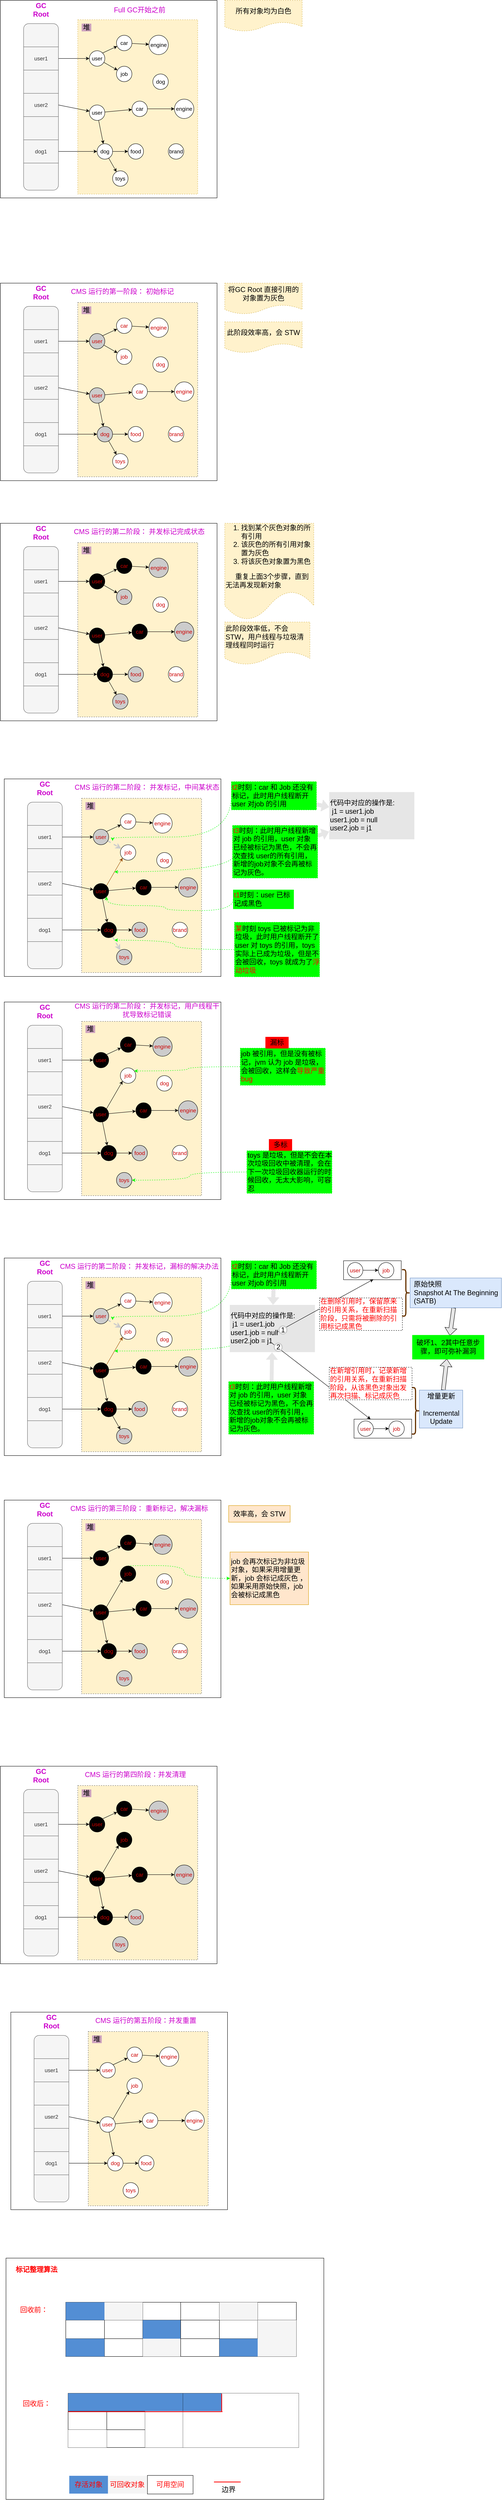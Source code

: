 <mxfile version="20.2.3" type="device"><diagram id="d8LS2EM2j0jxPItqI-Of" name="第 1 页"><mxGraphModel dx="1038" dy="649" grid="0" gridSize="10" guides="1" tooltips="1" connect="1" arrows="1" fold="1" page="0" pageScale="1" pageWidth="827" pageHeight="1169" math="0" shadow="0"><root><mxCell id="0"/><mxCell id="1" parent="0"/><mxCell id="TuO-Hh7HT7s-BJZUL9Bu-682" value="" style="rounded=0;whiteSpace=wrap;html=1;fontSize=18;fontColor=#FF0000;strokeColor=#000000;strokeWidth=1;fillColor=#FFFFFF;" vertex="1" parent="1"><mxGeometry x="24.5" y="5839" width="821.5" height="623" as="geometry"/></mxCell><mxCell id="TuO-Hh7HT7s-BJZUL9Bu-39" value="" style="rounded=0;whiteSpace=wrap;html=1;fontSize=18;fontColor=#CC00CC;" vertex="1" parent="1"><mxGeometry x="10" y="10" width="560" height="510" as="geometry"/></mxCell><mxCell id="TuO-Hh7HT7s-BJZUL9Bu-42" value="" style="rounded=0;whiteSpace=wrap;html=1;fontSize=18;dashed=1;fillColor=#fff2cc;strokeColor=#d6b656;" vertex="1" parent="1"><mxGeometry x="210" y="60" width="310" height="450" as="geometry"/></mxCell><mxCell id="TuO-Hh7HT7s-BJZUL9Bu-1" value="" style="rounded=1;whiteSpace=wrap;html=1;fillColor=#f5f5f5;fontColor=#333333;strokeColor=#666666;" vertex="1" parent="1"><mxGeometry x="70" y="70" width="90" height="430" as="geometry"/></mxCell><mxCell id="TuO-Hh7HT7s-BJZUL9Bu-14" value="" style="edgeStyle=none;rounded=0;orthogonalLoop=1;jettySize=auto;html=1;fontSize=14;" edge="1" parent="1" source="TuO-Hh7HT7s-BJZUL9Bu-5" target="TuO-Hh7HT7s-BJZUL9Bu-9"><mxGeometry relative="1" as="geometry"/></mxCell><mxCell id="TuO-Hh7HT7s-BJZUL9Bu-5" value="user1" style="rounded=0;whiteSpace=wrap;html=1;fontSize=14;fillColor=#f5f5f5;fontColor=#333333;strokeColor=#666666;" vertex="1" parent="1"><mxGeometry x="70" y="130" width="90" height="60" as="geometry"/></mxCell><mxCell id="TuO-Hh7HT7s-BJZUL9Bu-25" value="" style="edgeStyle=none;rounded=0;orthogonalLoop=1;jettySize=auto;html=1;fontSize=14;" edge="1" parent="1" source="TuO-Hh7HT7s-BJZUL9Bu-7" target="TuO-Hh7HT7s-BJZUL9Bu-19"><mxGeometry relative="1" as="geometry"/></mxCell><mxCell id="TuO-Hh7HT7s-BJZUL9Bu-7" value="dog1" style="rounded=0;whiteSpace=wrap;html=1;fontSize=14;fillColor=#f5f5f5;fontColor=#333333;strokeColor=#666666;" vertex="1" parent="1"><mxGeometry x="70" y="370" width="90" height="60" as="geometry"/></mxCell><mxCell id="TuO-Hh7HT7s-BJZUL9Bu-11" style="rounded=0;orthogonalLoop=1;jettySize=auto;html=1;exitX=1;exitY=0;exitDx=0;exitDy=0;fontSize=14;" edge="1" parent="1" source="TuO-Hh7HT7s-BJZUL9Bu-9" target="TuO-Hh7HT7s-BJZUL9Bu-10"><mxGeometry relative="1" as="geometry"/></mxCell><mxCell id="TuO-Hh7HT7s-BJZUL9Bu-13" value="" style="edgeStyle=none;rounded=0;orthogonalLoop=1;jettySize=auto;html=1;fontSize=14;" edge="1" parent="1" source="TuO-Hh7HT7s-BJZUL9Bu-9" target="TuO-Hh7HT7s-BJZUL9Bu-12"><mxGeometry relative="1" as="geometry"/></mxCell><mxCell id="TuO-Hh7HT7s-BJZUL9Bu-9" value="user" style="ellipse;whiteSpace=wrap;html=1;aspect=fixed;fontSize=14;" vertex="1" parent="1"><mxGeometry x="240" y="140" width="40" height="40" as="geometry"/></mxCell><mxCell id="TuO-Hh7HT7s-BJZUL9Bu-16" value="" style="edgeStyle=none;rounded=0;orthogonalLoop=1;jettySize=auto;html=1;fontSize=14;" edge="1" parent="1" source="TuO-Hh7HT7s-BJZUL9Bu-10" target="TuO-Hh7HT7s-BJZUL9Bu-15"><mxGeometry relative="1" as="geometry"/></mxCell><mxCell id="TuO-Hh7HT7s-BJZUL9Bu-10" value="car" style="ellipse;whiteSpace=wrap;html=1;aspect=fixed;fontSize=14;" vertex="1" parent="1"><mxGeometry x="310" y="100" width="40" height="40" as="geometry"/></mxCell><mxCell id="TuO-Hh7HT7s-BJZUL9Bu-12" value="job" style="ellipse;whiteSpace=wrap;html=1;aspect=fixed;fontSize=14;" vertex="1" parent="1"><mxGeometry x="310" y="180" width="40" height="40" as="geometry"/></mxCell><mxCell id="TuO-Hh7HT7s-BJZUL9Bu-15" value="engine" style="ellipse;whiteSpace=wrap;html=1;aspect=fixed;fontSize=14;" vertex="1" parent="1"><mxGeometry x="394" y="100" width="50" height="50" as="geometry"/></mxCell><mxCell id="TuO-Hh7HT7s-BJZUL9Bu-24" value="" style="edgeStyle=none;rounded=0;orthogonalLoop=1;jettySize=auto;html=1;fontSize=14;" edge="1" parent="1" source="TuO-Hh7HT7s-BJZUL9Bu-19" target="TuO-Hh7HT7s-BJZUL9Bu-21"><mxGeometry relative="1" as="geometry"/></mxCell><mxCell id="TuO-Hh7HT7s-BJZUL9Bu-37" value="" style="edgeStyle=none;rounded=0;orthogonalLoop=1;jettySize=auto;html=1;fontSize=14;" edge="1" parent="1" source="TuO-Hh7HT7s-BJZUL9Bu-19" target="TuO-Hh7HT7s-BJZUL9Bu-36"><mxGeometry relative="1" as="geometry"/></mxCell><mxCell id="TuO-Hh7HT7s-BJZUL9Bu-19" value="dog" style="ellipse;whiteSpace=wrap;html=1;aspect=fixed;fontSize=14;" vertex="1" parent="1"><mxGeometry x="260" y="380" width="40" height="40" as="geometry"/></mxCell><mxCell id="TuO-Hh7HT7s-BJZUL9Bu-21" value="food" style="ellipse;whiteSpace=wrap;html=1;aspect=fixed;fontSize=14;" vertex="1" parent="1"><mxGeometry x="340" y="380" width="40" height="40" as="geometry"/></mxCell><mxCell id="TuO-Hh7HT7s-BJZUL9Bu-22" value="brand" style="ellipse;whiteSpace=wrap;html=1;aspect=fixed;fontSize=14;" vertex="1" parent="1"><mxGeometry x="444" y="380" width="40" height="40" as="geometry"/></mxCell><mxCell id="TuO-Hh7HT7s-BJZUL9Bu-26" value="" style="edgeStyle=none;rounded=0;orthogonalLoop=1;jettySize=auto;html=1;fontSize=14;exitX=1;exitY=0.5;exitDx=0;exitDy=0;" edge="1" parent="1" target="TuO-Hh7HT7s-BJZUL9Bu-29" source="TuO-Hh7HT7s-BJZUL9Bu-6"><mxGeometry relative="1" as="geometry"><mxPoint x="160" y="300" as="sourcePoint"/></mxGeometry></mxCell><mxCell id="TuO-Hh7HT7s-BJZUL9Bu-34" value="" style="edgeStyle=none;rounded=0;orthogonalLoop=1;jettySize=auto;html=1;fontSize=14;" edge="1" parent="1" source="TuO-Hh7HT7s-BJZUL9Bu-29" target="TuO-Hh7HT7s-BJZUL9Bu-31"><mxGeometry relative="1" as="geometry"/></mxCell><mxCell id="TuO-Hh7HT7s-BJZUL9Bu-38" value="" style="edgeStyle=none;rounded=0;orthogonalLoop=1;jettySize=auto;html=1;fontSize=14;" edge="1" parent="1" source="TuO-Hh7HT7s-BJZUL9Bu-29" target="TuO-Hh7HT7s-BJZUL9Bu-19"><mxGeometry relative="1" as="geometry"/></mxCell><mxCell id="TuO-Hh7HT7s-BJZUL9Bu-29" value="user" style="ellipse;whiteSpace=wrap;html=1;aspect=fixed;fontSize=14;" vertex="1" parent="1"><mxGeometry x="240" y="280" width="40" height="40" as="geometry"/></mxCell><mxCell id="TuO-Hh7HT7s-BJZUL9Bu-30" value="" style="edgeStyle=none;rounded=0;orthogonalLoop=1;jettySize=auto;html=1;fontSize=14;" edge="1" parent="1" source="TuO-Hh7HT7s-BJZUL9Bu-31" target="TuO-Hh7HT7s-BJZUL9Bu-33"><mxGeometry relative="1" as="geometry"/></mxCell><mxCell id="TuO-Hh7HT7s-BJZUL9Bu-31" value="car" style="ellipse;whiteSpace=wrap;html=1;aspect=fixed;fontSize=14;" vertex="1" parent="1"><mxGeometry x="350" y="270" width="40" height="40" as="geometry"/></mxCell><mxCell id="TuO-Hh7HT7s-BJZUL9Bu-33" value="engine" style="ellipse;whiteSpace=wrap;html=1;aspect=fixed;fontSize=14;" vertex="1" parent="1"><mxGeometry x="460" y="265" width="50" height="50" as="geometry"/></mxCell><mxCell id="TuO-Hh7HT7s-BJZUL9Bu-36" value="toys" style="ellipse;whiteSpace=wrap;html=1;aspect=fixed;fontSize=14;" vertex="1" parent="1"><mxGeometry x="300" y="450" width="40" height="40" as="geometry"/></mxCell><mxCell id="TuO-Hh7HT7s-BJZUL9Bu-6" value="user2" style="rounded=0;whiteSpace=wrap;html=1;fontSize=14;fillColor=#f5f5f5;fontColor=#333333;strokeColor=#666666;" vertex="1" parent="1"><mxGeometry x="70" y="250" width="90" height="60" as="geometry"/></mxCell><mxCell id="TuO-Hh7HT7s-BJZUL9Bu-2" value="&lt;font size=&quot;1&quot; color=&quot;#cc00cc&quot; style=&quot;&quot;&gt;&lt;b style=&quot;font-size: 18px;&quot;&gt;GC Root&lt;/b&gt;&lt;/font&gt;" style="text;html=1;strokeColor=none;fillColor=none;align=center;verticalAlign=middle;whiteSpace=wrap;rounded=0;" vertex="1" parent="1"><mxGeometry x="85" y="20" width="60" height="30" as="geometry"/></mxCell><mxCell id="TuO-Hh7HT7s-BJZUL9Bu-40" value="Full GC开始之前" style="text;html=1;strokeColor=none;fillColor=none;align=center;verticalAlign=middle;whiteSpace=wrap;rounded=0;fontSize=18;fontColor=#CC00CC;" vertex="1" parent="1"><mxGeometry x="245" y="20" width="250" height="30" as="geometry"/></mxCell><mxCell id="TuO-Hh7HT7s-BJZUL9Bu-43" value="堆" style="text;html=1;strokeColor=none;fillColor=#CDA2BE;align=center;verticalAlign=middle;whiteSpace=wrap;rounded=0;fontSize=18;fontColor=#000000;" vertex="1" parent="1"><mxGeometry x="220" y="70" width="25" height="20" as="geometry"/></mxCell><mxCell id="TuO-Hh7HT7s-BJZUL9Bu-44" value="dog" style="ellipse;whiteSpace=wrap;html=1;aspect=fixed;fontSize=14;" vertex="1" parent="1"><mxGeometry x="404" y="200" width="40" height="40" as="geometry"/></mxCell><mxCell id="TuO-Hh7HT7s-BJZUL9Bu-45" value="" style="rounded=0;whiteSpace=wrap;html=1;fontSize=18;fontColor=#CC00CC;" vertex="1" parent="1"><mxGeometry x="10" y="740" width="560" height="510" as="geometry"/></mxCell><mxCell id="TuO-Hh7HT7s-BJZUL9Bu-46" value="" style="rounded=0;whiteSpace=wrap;html=1;fontSize=18;fontColor=#333333;dashed=1;fillColor=#FFF2CC;strokeColor=#666666;" vertex="1" parent="1"><mxGeometry x="210" y="790" width="310" height="450" as="geometry"/></mxCell><mxCell id="TuO-Hh7HT7s-BJZUL9Bu-47" value="" style="rounded=1;whiteSpace=wrap;html=1;fillColor=#f5f5f5;fontColor=#333333;strokeColor=#666666;" vertex="1" parent="1"><mxGeometry x="70" y="800" width="90" height="430" as="geometry"/></mxCell><mxCell id="TuO-Hh7HT7s-BJZUL9Bu-48" value="" style="edgeStyle=none;rounded=0;orthogonalLoop=1;jettySize=auto;html=1;fontSize=14;" edge="1" parent="1" source="TuO-Hh7HT7s-BJZUL9Bu-49" target="TuO-Hh7HT7s-BJZUL9Bu-54"><mxGeometry relative="1" as="geometry"/></mxCell><mxCell id="TuO-Hh7HT7s-BJZUL9Bu-49" value="user1" style="rounded=0;whiteSpace=wrap;html=1;fontSize=14;fillColor=#f5f5f5;fontColor=#333333;strokeColor=#666666;" vertex="1" parent="1"><mxGeometry x="70" y="860" width="90" height="60" as="geometry"/></mxCell><mxCell id="TuO-Hh7HT7s-BJZUL9Bu-50" value="" style="edgeStyle=none;rounded=0;orthogonalLoop=1;jettySize=auto;html=1;fontSize=14;" edge="1" parent="1" source="TuO-Hh7HT7s-BJZUL9Bu-51" target="TuO-Hh7HT7s-BJZUL9Bu-61"><mxGeometry relative="1" as="geometry"/></mxCell><mxCell id="TuO-Hh7HT7s-BJZUL9Bu-51" value="dog1" style="rounded=0;whiteSpace=wrap;html=1;fontSize=14;fillColor=#f5f5f5;fontColor=#333333;strokeColor=#666666;" vertex="1" parent="1"><mxGeometry x="70" y="1100" width="90" height="60" as="geometry"/></mxCell><mxCell id="TuO-Hh7HT7s-BJZUL9Bu-52" style="rounded=0;orthogonalLoop=1;jettySize=auto;html=1;exitX=1;exitY=0;exitDx=0;exitDy=0;fontSize=14;" edge="1" parent="1" source="TuO-Hh7HT7s-BJZUL9Bu-54" target="TuO-Hh7HT7s-BJZUL9Bu-56"><mxGeometry relative="1" as="geometry"/></mxCell><mxCell id="TuO-Hh7HT7s-BJZUL9Bu-53" value="" style="edgeStyle=none;rounded=0;orthogonalLoop=1;jettySize=auto;html=1;fontSize=14;" edge="1" parent="1" source="TuO-Hh7HT7s-BJZUL9Bu-54" target="TuO-Hh7HT7s-BJZUL9Bu-57"><mxGeometry relative="1" as="geometry"/></mxCell><mxCell id="TuO-Hh7HT7s-BJZUL9Bu-54" value="user" style="ellipse;whiteSpace=wrap;html=1;aspect=fixed;fontSize=14;fillColor=#CCCCCC;fontColor=#CC0000;" vertex="1" parent="1"><mxGeometry x="240" y="870" width="40" height="40" as="geometry"/></mxCell><mxCell id="TuO-Hh7HT7s-BJZUL9Bu-55" value="" style="edgeStyle=none;rounded=0;orthogonalLoop=1;jettySize=auto;html=1;fontSize=14;" edge="1" parent="1" source="TuO-Hh7HT7s-BJZUL9Bu-56" target="TuO-Hh7HT7s-BJZUL9Bu-58"><mxGeometry relative="1" as="geometry"/></mxCell><mxCell id="TuO-Hh7HT7s-BJZUL9Bu-56" value="car" style="ellipse;whiteSpace=wrap;html=1;aspect=fixed;fontSize=14;fontColor=#CC0000;" vertex="1" parent="1"><mxGeometry x="310" y="830" width="40" height="40" as="geometry"/></mxCell><mxCell id="TuO-Hh7HT7s-BJZUL9Bu-57" value="job" style="ellipse;whiteSpace=wrap;html=1;aspect=fixed;fontSize=14;fontColor=#CC0000;" vertex="1" parent="1"><mxGeometry x="310" y="910" width="40" height="40" as="geometry"/></mxCell><mxCell id="TuO-Hh7HT7s-BJZUL9Bu-58" value="engine" style="ellipse;whiteSpace=wrap;html=1;aspect=fixed;fontSize=14;fontColor=#CC0000;" vertex="1" parent="1"><mxGeometry x="394" y="830" width="50" height="50" as="geometry"/></mxCell><mxCell id="TuO-Hh7HT7s-BJZUL9Bu-59" value="" style="edgeStyle=none;rounded=0;orthogonalLoop=1;jettySize=auto;html=1;fontSize=14;" edge="1" parent="1" source="TuO-Hh7HT7s-BJZUL9Bu-61" target="TuO-Hh7HT7s-BJZUL9Bu-63"><mxGeometry relative="1" as="geometry"/></mxCell><mxCell id="TuO-Hh7HT7s-BJZUL9Bu-60" value="" style="edgeStyle=none;rounded=0;orthogonalLoop=1;jettySize=auto;html=1;fontSize=14;" edge="1" parent="1" source="TuO-Hh7HT7s-BJZUL9Bu-61" target="TuO-Hh7HT7s-BJZUL9Bu-72"><mxGeometry relative="1" as="geometry"/></mxCell><mxCell id="TuO-Hh7HT7s-BJZUL9Bu-61" value="dog" style="ellipse;whiteSpace=wrap;html=1;aspect=fixed;fontSize=14;fontColor=#CC0000;fillColor=#CCCCCC;" vertex="1" parent="1"><mxGeometry x="260" y="1110" width="40" height="40" as="geometry"/></mxCell><mxCell id="TuO-Hh7HT7s-BJZUL9Bu-63" value="food" style="ellipse;whiteSpace=wrap;html=1;aspect=fixed;fontSize=14;fontColor=#CC0000;" vertex="1" parent="1"><mxGeometry x="340" y="1110" width="40" height="40" as="geometry"/></mxCell><mxCell id="TuO-Hh7HT7s-BJZUL9Bu-64" value="brand" style="ellipse;whiteSpace=wrap;html=1;aspect=fixed;fontSize=14;fontColor=#CC0000;" vertex="1" parent="1"><mxGeometry x="444" y="1110" width="40" height="40" as="geometry"/></mxCell><mxCell id="TuO-Hh7HT7s-BJZUL9Bu-65" value="" style="edgeStyle=none;rounded=0;orthogonalLoop=1;jettySize=auto;html=1;fontSize=14;exitX=1;exitY=0.5;exitDx=0;exitDy=0;" edge="1" parent="1" source="TuO-Hh7HT7s-BJZUL9Bu-73" target="TuO-Hh7HT7s-BJZUL9Bu-68"><mxGeometry relative="1" as="geometry"><mxPoint x="160" y="1030" as="sourcePoint"/></mxGeometry></mxCell><mxCell id="TuO-Hh7HT7s-BJZUL9Bu-66" value="" style="edgeStyle=none;rounded=0;orthogonalLoop=1;jettySize=auto;html=1;fontSize=14;" edge="1" parent="1" source="TuO-Hh7HT7s-BJZUL9Bu-68" target="TuO-Hh7HT7s-BJZUL9Bu-70"><mxGeometry relative="1" as="geometry"/></mxCell><mxCell id="TuO-Hh7HT7s-BJZUL9Bu-67" value="" style="edgeStyle=none;rounded=0;orthogonalLoop=1;jettySize=auto;html=1;fontSize=14;" edge="1" parent="1" source="TuO-Hh7HT7s-BJZUL9Bu-68" target="TuO-Hh7HT7s-BJZUL9Bu-61"><mxGeometry relative="1" as="geometry"/></mxCell><mxCell id="TuO-Hh7HT7s-BJZUL9Bu-68" value="user" style="ellipse;whiteSpace=wrap;html=1;aspect=fixed;fontSize=14;fontColor=#CC0000;fillColor=#CCCCCC;" vertex="1" parent="1"><mxGeometry x="240" y="1010" width="40" height="40" as="geometry"/></mxCell><mxCell id="TuO-Hh7HT7s-BJZUL9Bu-69" value="" style="edgeStyle=none;rounded=0;orthogonalLoop=1;jettySize=auto;html=1;fontSize=14;" edge="1" parent="1" source="TuO-Hh7HT7s-BJZUL9Bu-70" target="TuO-Hh7HT7s-BJZUL9Bu-71"><mxGeometry relative="1" as="geometry"/></mxCell><mxCell id="TuO-Hh7HT7s-BJZUL9Bu-70" value="car" style="ellipse;whiteSpace=wrap;html=1;aspect=fixed;fontSize=14;fontColor=#CC0000;" vertex="1" parent="1"><mxGeometry x="350" y="1000" width="40" height="40" as="geometry"/></mxCell><mxCell id="TuO-Hh7HT7s-BJZUL9Bu-71" value="engine" style="ellipse;whiteSpace=wrap;html=1;aspect=fixed;fontSize=14;fontColor=#CC0000;" vertex="1" parent="1"><mxGeometry x="460" y="995" width="50" height="50" as="geometry"/></mxCell><mxCell id="TuO-Hh7HT7s-BJZUL9Bu-72" value="toys" style="ellipse;whiteSpace=wrap;html=1;aspect=fixed;fontSize=14;fontColor=#CC0000;" vertex="1" parent="1"><mxGeometry x="300" y="1180" width="40" height="40" as="geometry"/></mxCell><mxCell id="TuO-Hh7HT7s-BJZUL9Bu-73" value="user2" style="rounded=0;whiteSpace=wrap;html=1;fontSize=14;fillColor=#f5f5f5;fontColor=#333333;strokeColor=#666666;" vertex="1" parent="1"><mxGeometry x="70" y="980" width="90" height="60" as="geometry"/></mxCell><mxCell id="TuO-Hh7HT7s-BJZUL9Bu-74" value="&lt;font size=&quot;1&quot; color=&quot;#cc00cc&quot; style=&quot;&quot;&gt;&lt;b style=&quot;font-size: 18px;&quot;&gt;GC Root&lt;/b&gt;&lt;/font&gt;" style="text;html=1;strokeColor=none;fillColor=none;align=center;verticalAlign=middle;whiteSpace=wrap;rounded=0;" vertex="1" parent="1"><mxGeometry x="85" y="750" width="60" height="30" as="geometry"/></mxCell><mxCell id="TuO-Hh7HT7s-BJZUL9Bu-75" value="CMS 运行的第一阶段： 初始标记" style="text;html=1;strokeColor=none;fillColor=none;align=center;verticalAlign=middle;whiteSpace=wrap;rounded=0;fontSize=18;fontColor=#CC00CC;" vertex="1" parent="1"><mxGeometry x="188" y="747" width="275" height="30" as="geometry"/></mxCell><mxCell id="TuO-Hh7HT7s-BJZUL9Bu-76" value="堆" style="text;html=1;strokeColor=none;fillColor=#CDA2BE;align=center;verticalAlign=middle;whiteSpace=wrap;rounded=0;fontSize=18;fontColor=#000000;" vertex="1" parent="1"><mxGeometry x="220" y="800" width="25" height="20" as="geometry"/></mxCell><mxCell id="TuO-Hh7HT7s-BJZUL9Bu-77" value="dog" style="ellipse;whiteSpace=wrap;html=1;aspect=fixed;fontSize=14;fontColor=#CC0000;" vertex="1" parent="1"><mxGeometry x="404" y="930" width="40" height="40" as="geometry"/></mxCell><mxCell id="TuO-Hh7HT7s-BJZUL9Bu-78" value="将GC Root 直接引用的对象置为灰色" style="shape=document;whiteSpace=wrap;html=1;boundedLbl=1;dashed=1;fontSize=18;strokeColor=#d6b656;fillColor=#fff2cc;" vertex="1" parent="1"><mxGeometry x="590" y="740" width="200" height="80" as="geometry"/></mxCell><mxCell id="TuO-Hh7HT7s-BJZUL9Bu-79" value="所有对象均为白色" style="shape=document;whiteSpace=wrap;html=1;boundedLbl=1;dashed=1;fontSize=18;strokeColor=#d6b656;fillColor=#fff2cc;" vertex="1" parent="1"><mxGeometry x="590" y="10" width="200" height="80" as="geometry"/></mxCell><mxCell id="TuO-Hh7HT7s-BJZUL9Bu-80" value="此阶段效率高，会 STW" style="shape=document;whiteSpace=wrap;html=1;boundedLbl=1;dashed=1;fontSize=18;strokeColor=#d6b656;fillColor=#fff2cc;" vertex="1" parent="1"><mxGeometry x="590" y="840" width="200" height="80" as="geometry"/></mxCell><mxCell id="TuO-Hh7HT7s-BJZUL9Bu-81" value="" style="rounded=0;whiteSpace=wrap;html=1;fontSize=18;fontColor=#CC00CC;" vertex="1" parent="1"><mxGeometry x="10" y="1360" width="560" height="510" as="geometry"/></mxCell><mxCell id="TuO-Hh7HT7s-BJZUL9Bu-82" value="" style="rounded=0;whiteSpace=wrap;html=1;fontSize=18;fontColor=#333333;dashed=1;fillColor=#FFF2CC;strokeColor=#666666;" vertex="1" parent="1"><mxGeometry x="210" y="1410" width="310" height="450" as="geometry"/></mxCell><mxCell id="TuO-Hh7HT7s-BJZUL9Bu-83" value="" style="rounded=1;whiteSpace=wrap;html=1;fillColor=#f5f5f5;fontColor=#333333;strokeColor=#666666;" vertex="1" parent="1"><mxGeometry x="70" y="1420" width="90" height="430" as="geometry"/></mxCell><mxCell id="TuO-Hh7HT7s-BJZUL9Bu-84" value="" style="edgeStyle=none;rounded=0;orthogonalLoop=1;jettySize=auto;html=1;fontSize=14;" edge="1" parent="1" source="TuO-Hh7HT7s-BJZUL9Bu-85" target="TuO-Hh7HT7s-BJZUL9Bu-90"><mxGeometry relative="1" as="geometry"/></mxCell><mxCell id="TuO-Hh7HT7s-BJZUL9Bu-85" value="user1" style="rounded=0;whiteSpace=wrap;html=1;fontSize=14;fillColor=#f5f5f5;fontColor=#333333;strokeColor=#666666;" vertex="1" parent="1"><mxGeometry x="70" y="1480" width="90" height="60" as="geometry"/></mxCell><mxCell id="TuO-Hh7HT7s-BJZUL9Bu-86" value="" style="edgeStyle=none;rounded=0;orthogonalLoop=1;jettySize=auto;html=1;fontSize=14;" edge="1" parent="1" source="TuO-Hh7HT7s-BJZUL9Bu-87" target="TuO-Hh7HT7s-BJZUL9Bu-97"><mxGeometry relative="1" as="geometry"/></mxCell><mxCell id="TuO-Hh7HT7s-BJZUL9Bu-87" value="dog1" style="rounded=0;whiteSpace=wrap;html=1;fontSize=14;fillColor=#f5f5f5;fontColor=#333333;strokeColor=#666666;" vertex="1" parent="1"><mxGeometry x="70" y="1720" width="90" height="60" as="geometry"/></mxCell><mxCell id="TuO-Hh7HT7s-BJZUL9Bu-88" style="rounded=0;orthogonalLoop=1;jettySize=auto;html=1;exitX=1;exitY=0;exitDx=0;exitDy=0;fontSize=14;" edge="1" parent="1" source="TuO-Hh7HT7s-BJZUL9Bu-90" target="TuO-Hh7HT7s-BJZUL9Bu-92"><mxGeometry relative="1" as="geometry"/></mxCell><mxCell id="TuO-Hh7HT7s-BJZUL9Bu-89" value="" style="edgeStyle=none;rounded=0;orthogonalLoop=1;jettySize=auto;html=1;fontSize=14;" edge="1" parent="1" source="TuO-Hh7HT7s-BJZUL9Bu-90" target="TuO-Hh7HT7s-BJZUL9Bu-93"><mxGeometry relative="1" as="geometry"/></mxCell><mxCell id="TuO-Hh7HT7s-BJZUL9Bu-90" value="user" style="ellipse;whiteSpace=wrap;html=1;aspect=fixed;fontSize=14;fillColor=#000000;fontColor=#CC0000;" vertex="1" parent="1"><mxGeometry x="240" y="1490" width="40" height="40" as="geometry"/></mxCell><mxCell id="TuO-Hh7HT7s-BJZUL9Bu-91" value="" style="edgeStyle=none;rounded=0;orthogonalLoop=1;jettySize=auto;html=1;fontSize=14;" edge="1" parent="1" source="TuO-Hh7HT7s-BJZUL9Bu-92" target="TuO-Hh7HT7s-BJZUL9Bu-94"><mxGeometry relative="1" as="geometry"/></mxCell><mxCell id="TuO-Hh7HT7s-BJZUL9Bu-92" value="car" style="ellipse;whiteSpace=wrap;html=1;aspect=fixed;fontSize=14;fontColor=#CC0000;fillColor=#000000;" vertex="1" parent="1"><mxGeometry x="310" y="1450" width="40" height="40" as="geometry"/></mxCell><mxCell id="TuO-Hh7HT7s-BJZUL9Bu-93" value="job" style="ellipse;whiteSpace=wrap;html=1;aspect=fixed;fontSize=14;fontColor=#CC0000;fillColor=#CCCCCC;" vertex="1" parent="1"><mxGeometry x="310" y="1530" width="40" height="40" as="geometry"/></mxCell><mxCell id="TuO-Hh7HT7s-BJZUL9Bu-94" value="engine" style="ellipse;whiteSpace=wrap;html=1;aspect=fixed;fontSize=14;fontColor=#CC0000;fillColor=#CCCCCC;" vertex="1" parent="1"><mxGeometry x="394" y="1450" width="50" height="50" as="geometry"/></mxCell><mxCell id="TuO-Hh7HT7s-BJZUL9Bu-95" value="" style="edgeStyle=none;rounded=0;orthogonalLoop=1;jettySize=auto;html=1;fontSize=14;" edge="1" parent="1" source="TuO-Hh7HT7s-BJZUL9Bu-97" target="TuO-Hh7HT7s-BJZUL9Bu-98"><mxGeometry relative="1" as="geometry"/></mxCell><mxCell id="TuO-Hh7HT7s-BJZUL9Bu-96" value="" style="edgeStyle=none;rounded=0;orthogonalLoop=1;jettySize=auto;html=1;fontSize=14;" edge="1" parent="1" source="TuO-Hh7HT7s-BJZUL9Bu-97" target="TuO-Hh7HT7s-BJZUL9Bu-107"><mxGeometry relative="1" as="geometry"/></mxCell><mxCell id="TuO-Hh7HT7s-BJZUL9Bu-97" value="dog" style="ellipse;whiteSpace=wrap;html=1;aspect=fixed;fontSize=14;fontColor=#CC0000;fillColor=#000000;" vertex="1" parent="1"><mxGeometry x="260" y="1730" width="40" height="40" as="geometry"/></mxCell><mxCell id="TuO-Hh7HT7s-BJZUL9Bu-98" value="food" style="ellipse;whiteSpace=wrap;html=1;aspect=fixed;fontSize=14;fontColor=#CC0000;fillColor=#CCCCCC;" vertex="1" parent="1"><mxGeometry x="340" y="1730" width="40" height="40" as="geometry"/></mxCell><mxCell id="TuO-Hh7HT7s-BJZUL9Bu-99" value="brand" style="ellipse;whiteSpace=wrap;html=1;aspect=fixed;fontSize=14;fontColor=#CC0000;" vertex="1" parent="1"><mxGeometry x="444" y="1730" width="40" height="40" as="geometry"/></mxCell><mxCell id="TuO-Hh7HT7s-BJZUL9Bu-100" value="" style="edgeStyle=none;rounded=0;orthogonalLoop=1;jettySize=auto;html=1;fontSize=14;exitX=1;exitY=0.5;exitDx=0;exitDy=0;" edge="1" parent="1" source="TuO-Hh7HT7s-BJZUL9Bu-108" target="TuO-Hh7HT7s-BJZUL9Bu-103"><mxGeometry relative="1" as="geometry"><mxPoint x="160" y="1650" as="sourcePoint"/></mxGeometry></mxCell><mxCell id="TuO-Hh7HT7s-BJZUL9Bu-101" value="" style="edgeStyle=none;rounded=0;orthogonalLoop=1;jettySize=auto;html=1;fontSize=14;" edge="1" parent="1" source="TuO-Hh7HT7s-BJZUL9Bu-103" target="TuO-Hh7HT7s-BJZUL9Bu-105"><mxGeometry relative="1" as="geometry"/></mxCell><mxCell id="TuO-Hh7HT7s-BJZUL9Bu-102" value="" style="edgeStyle=none;rounded=0;orthogonalLoop=1;jettySize=auto;html=1;fontSize=14;" edge="1" parent="1" source="TuO-Hh7HT7s-BJZUL9Bu-103" target="TuO-Hh7HT7s-BJZUL9Bu-97"><mxGeometry relative="1" as="geometry"/></mxCell><mxCell id="TuO-Hh7HT7s-BJZUL9Bu-103" value="user" style="ellipse;whiteSpace=wrap;html=1;aspect=fixed;fontSize=14;fontColor=#CC0000;fillColor=#000000;strokeColor=#000000;" vertex="1" parent="1"><mxGeometry x="240" y="1630" width="40" height="40" as="geometry"/></mxCell><mxCell id="TuO-Hh7HT7s-BJZUL9Bu-104" value="" style="edgeStyle=none;rounded=0;orthogonalLoop=1;jettySize=auto;html=1;fontSize=14;" edge="1" parent="1" source="TuO-Hh7HT7s-BJZUL9Bu-105" target="TuO-Hh7HT7s-BJZUL9Bu-106"><mxGeometry relative="1" as="geometry"/></mxCell><mxCell id="TuO-Hh7HT7s-BJZUL9Bu-105" value="car" style="ellipse;whiteSpace=wrap;html=1;aspect=fixed;fontSize=14;fontColor=#CC0000;fillColor=#000000;" vertex="1" parent="1"><mxGeometry x="350" y="1620" width="40" height="40" as="geometry"/></mxCell><mxCell id="TuO-Hh7HT7s-BJZUL9Bu-106" value="engine" style="ellipse;whiteSpace=wrap;html=1;aspect=fixed;fontSize=14;fontColor=#CC0000;fillColor=#CCCCCC;" vertex="1" parent="1"><mxGeometry x="460" y="1615" width="50" height="50" as="geometry"/></mxCell><mxCell id="TuO-Hh7HT7s-BJZUL9Bu-107" value="toys" style="ellipse;whiteSpace=wrap;html=1;aspect=fixed;fontSize=14;fontColor=#CC0000;fillColor=#CCCCCC;" vertex="1" parent="1"><mxGeometry x="300" y="1800" width="40" height="40" as="geometry"/></mxCell><mxCell id="TuO-Hh7HT7s-BJZUL9Bu-108" value="user2" style="rounded=0;whiteSpace=wrap;html=1;fontSize=14;fillColor=#f5f5f5;fontColor=#333333;strokeColor=#666666;" vertex="1" parent="1"><mxGeometry x="70" y="1600" width="90" height="60" as="geometry"/></mxCell><mxCell id="TuO-Hh7HT7s-BJZUL9Bu-109" value="&lt;font size=&quot;1&quot; color=&quot;#cc00cc&quot; style=&quot;&quot;&gt;&lt;b style=&quot;font-size: 18px;&quot;&gt;GC Root&lt;/b&gt;&lt;/font&gt;" style="text;html=1;strokeColor=none;fillColor=none;align=center;verticalAlign=middle;whiteSpace=wrap;rounded=0;" vertex="1" parent="1"><mxGeometry x="85" y="1370" width="60" height="30" as="geometry"/></mxCell><mxCell id="TuO-Hh7HT7s-BJZUL9Bu-110" value="CMS 运行的第二阶段： 并发标记完成状态" style="text;html=1;strokeColor=none;fillColor=none;align=center;verticalAlign=middle;whiteSpace=wrap;rounded=0;fontSize=18;fontColor=#CC00CC;" vertex="1" parent="1"><mxGeometry x="188" y="1367" width="362" height="30" as="geometry"/></mxCell><mxCell id="TuO-Hh7HT7s-BJZUL9Bu-111" value="堆" style="text;html=1;strokeColor=none;fillColor=#CDA2BE;align=center;verticalAlign=middle;whiteSpace=wrap;rounded=0;fontSize=18;fontColor=#000000;" vertex="1" parent="1"><mxGeometry x="220" y="1420" width="25" height="20" as="geometry"/></mxCell><mxCell id="TuO-Hh7HT7s-BJZUL9Bu-112" value="dog" style="ellipse;whiteSpace=wrap;html=1;aspect=fixed;fontSize=14;fontColor=#CC0000;" vertex="1" parent="1"><mxGeometry x="404" y="1550" width="40" height="40" as="geometry"/></mxCell><mxCell id="TuO-Hh7HT7s-BJZUL9Bu-113" value="&lt;div style=&quot;&quot;&gt;&lt;ol&gt;&lt;li&gt;找到某个灰色对象的所有引用&lt;/li&gt;&lt;li&gt;该灰色的所有引用对象置为灰色&lt;/li&gt;&lt;li&gt;将该灰色对象置为黑色&lt;/li&gt;&lt;/ol&gt;&lt;div&gt;&amp;nbsp; &amp;nbsp; &amp;nbsp;重复上面3个步骤，直到无法再发现新对象&lt;/div&gt;&lt;div&gt;&amp;nbsp; &amp;nbsp;&amp;nbsp;&lt;/div&gt;&lt;/div&gt;" style="shape=document;whiteSpace=wrap;html=1;boundedLbl=1;dashed=1;fontSize=18;strokeColor=#d6b656;fillColor=#fff2cc;align=left;" vertex="1" parent="1"><mxGeometry x="590" y="1360" width="230" height="250" as="geometry"/></mxCell><mxCell id="TuO-Hh7HT7s-BJZUL9Bu-114" value="此阶段效率低，不会 STW，用户线程与垃圾清理线程同时运行" style="shape=document;whiteSpace=wrap;html=1;boundedLbl=1;dashed=1;fontSize=18;strokeColor=#d6b656;fillColor=#fff2cc;align=left;" vertex="1" parent="1"><mxGeometry x="590" y="1615" width="220" height="110" as="geometry"/></mxCell><mxCell id="TuO-Hh7HT7s-BJZUL9Bu-115" value="" style="rounded=0;whiteSpace=wrap;html=1;fontSize=18;fontColor=#CC00CC;" vertex="1" parent="1"><mxGeometry x="20" y="2020" width="560" height="510" as="geometry"/></mxCell><mxCell id="TuO-Hh7HT7s-BJZUL9Bu-116" value="" style="rounded=0;whiteSpace=wrap;html=1;fontSize=18;fontColor=#333333;dashed=1;fillColor=#FFF2CC;strokeColor=#666666;" vertex="1" parent="1"><mxGeometry x="220" y="2070" width="310" height="450" as="geometry"/></mxCell><mxCell id="TuO-Hh7HT7s-BJZUL9Bu-117" value="" style="rounded=1;whiteSpace=wrap;html=1;fillColor=#f5f5f5;fontColor=#333333;strokeColor=#666666;" vertex="1" parent="1"><mxGeometry x="80" y="2080" width="90" height="430" as="geometry"/></mxCell><mxCell id="TuO-Hh7HT7s-BJZUL9Bu-118" value="" style="edgeStyle=none;rounded=0;orthogonalLoop=1;jettySize=auto;html=1;fontSize=14;" edge="1" parent="1" source="TuO-Hh7HT7s-BJZUL9Bu-119" target="TuO-Hh7HT7s-BJZUL9Bu-124"><mxGeometry relative="1" as="geometry"/></mxCell><mxCell id="TuO-Hh7HT7s-BJZUL9Bu-119" value="user1" style="rounded=0;whiteSpace=wrap;html=1;fontSize=14;fillColor=#f5f5f5;fontColor=#333333;strokeColor=#666666;" vertex="1" parent="1"><mxGeometry x="80" y="2140" width="90" height="60" as="geometry"/></mxCell><mxCell id="TuO-Hh7HT7s-BJZUL9Bu-120" value="" style="edgeStyle=none;rounded=0;orthogonalLoop=1;jettySize=auto;html=1;fontSize=14;" edge="1" parent="1" source="TuO-Hh7HT7s-BJZUL9Bu-121" target="TuO-Hh7HT7s-BJZUL9Bu-131"><mxGeometry relative="1" as="geometry"/></mxCell><mxCell id="TuO-Hh7HT7s-BJZUL9Bu-121" value="dog1" style="rounded=0;whiteSpace=wrap;html=1;fontSize=14;fillColor=#f5f5f5;fontColor=#333333;strokeColor=#666666;" vertex="1" parent="1"><mxGeometry x="80" y="2380" width="90" height="60" as="geometry"/></mxCell><mxCell id="TuO-Hh7HT7s-BJZUL9Bu-122" style="rounded=0;orthogonalLoop=1;jettySize=auto;html=1;exitX=1;exitY=0;exitDx=0;exitDy=0;fontSize=14;" edge="1" parent="1" source="TuO-Hh7HT7s-BJZUL9Bu-124" target="TuO-Hh7HT7s-BJZUL9Bu-126"><mxGeometry relative="1" as="geometry"/></mxCell><mxCell id="TuO-Hh7HT7s-BJZUL9Bu-123" value="" style="edgeStyle=none;rounded=0;orthogonalLoop=1;jettySize=auto;html=1;fontSize=14;dashed=1;strokeColor=#CCCCCC;strokeWidth=3;" edge="1" parent="1" source="TuO-Hh7HT7s-BJZUL9Bu-124" target="TuO-Hh7HT7s-BJZUL9Bu-127"><mxGeometry relative="1" as="geometry"/></mxCell><mxCell id="TuO-Hh7HT7s-BJZUL9Bu-124" value="user" style="ellipse;whiteSpace=wrap;html=1;aspect=fixed;fontSize=14;fillColor=#CCCCCC;fontColor=#CC0000;" vertex="1" parent="1"><mxGeometry x="250" y="2150" width="40" height="40" as="geometry"/></mxCell><mxCell id="TuO-Hh7HT7s-BJZUL9Bu-125" value="" style="edgeStyle=none;rounded=0;orthogonalLoop=1;jettySize=auto;html=1;fontSize=14;" edge="1" parent="1" source="TuO-Hh7HT7s-BJZUL9Bu-126" target="TuO-Hh7HT7s-BJZUL9Bu-128"><mxGeometry relative="1" as="geometry"/></mxCell><mxCell id="TuO-Hh7HT7s-BJZUL9Bu-126" value="car" style="ellipse;whiteSpace=wrap;html=1;aspect=fixed;fontSize=14;fontColor=#CC0000;fillColor=#FFFFFF;" vertex="1" parent="1"><mxGeometry x="320" y="2110" width="40" height="40" as="geometry"/></mxCell><mxCell id="TuO-Hh7HT7s-BJZUL9Bu-127" value="job" style="ellipse;whiteSpace=wrap;html=1;aspect=fixed;fontSize=14;fontColor=#CC0000;fillColor=#FFFFFF;" vertex="1" parent="1"><mxGeometry x="320" y="2190" width="40" height="40" as="geometry"/></mxCell><mxCell id="TuO-Hh7HT7s-BJZUL9Bu-128" value="engine" style="ellipse;whiteSpace=wrap;html=1;aspect=fixed;fontSize=14;fontColor=#CC0000;fillColor=#FFFFFF;" vertex="1" parent="1"><mxGeometry x="404" y="2110" width="50" height="50" as="geometry"/></mxCell><mxCell id="TuO-Hh7HT7s-BJZUL9Bu-129" value="" style="edgeStyle=none;rounded=0;orthogonalLoop=1;jettySize=auto;html=1;fontSize=14;" edge="1" parent="1" source="TuO-Hh7HT7s-BJZUL9Bu-131" target="TuO-Hh7HT7s-BJZUL9Bu-132"><mxGeometry relative="1" as="geometry"/></mxCell><mxCell id="TuO-Hh7HT7s-BJZUL9Bu-130" value="" style="edgeStyle=none;rounded=0;orthogonalLoop=1;jettySize=auto;html=1;fontSize=14;dashed=1;strokeWidth=3;strokeColor=#CCCCCC;" edge="1" parent="1" source="TuO-Hh7HT7s-BJZUL9Bu-131" target="TuO-Hh7HT7s-BJZUL9Bu-141"><mxGeometry relative="1" as="geometry"/></mxCell><mxCell id="TuO-Hh7HT7s-BJZUL9Bu-131" value="dog" style="ellipse;whiteSpace=wrap;html=1;aspect=fixed;fontSize=14;fontColor=#CC0000;fillColor=#000000;" vertex="1" parent="1"><mxGeometry x="270" y="2390" width="40" height="40" as="geometry"/></mxCell><mxCell id="TuO-Hh7HT7s-BJZUL9Bu-132" value="food" style="ellipse;whiteSpace=wrap;html=1;aspect=fixed;fontSize=14;fontColor=#CC0000;fillColor=#CCCCCC;" vertex="1" parent="1"><mxGeometry x="350" y="2390" width="40" height="40" as="geometry"/></mxCell><mxCell id="TuO-Hh7HT7s-BJZUL9Bu-133" value="brand" style="ellipse;whiteSpace=wrap;html=1;aspect=fixed;fontSize=14;fontColor=#CC0000;" vertex="1" parent="1"><mxGeometry x="454" y="2390" width="40" height="40" as="geometry"/></mxCell><mxCell id="TuO-Hh7HT7s-BJZUL9Bu-134" value="" style="edgeStyle=none;rounded=0;orthogonalLoop=1;jettySize=auto;html=1;fontSize=14;exitX=1;exitY=0.5;exitDx=0;exitDy=0;" edge="1" parent="1" source="TuO-Hh7HT7s-BJZUL9Bu-142" target="TuO-Hh7HT7s-BJZUL9Bu-137"><mxGeometry relative="1" as="geometry"><mxPoint x="170" y="2310" as="sourcePoint"/></mxGeometry></mxCell><mxCell id="TuO-Hh7HT7s-BJZUL9Bu-135" value="" style="edgeStyle=none;rounded=0;orthogonalLoop=1;jettySize=auto;html=1;fontSize=14;" edge="1" parent="1" source="TuO-Hh7HT7s-BJZUL9Bu-137" target="TuO-Hh7HT7s-BJZUL9Bu-139"><mxGeometry relative="1" as="geometry"/></mxCell><mxCell id="TuO-Hh7HT7s-BJZUL9Bu-136" value="" style="edgeStyle=none;rounded=0;orthogonalLoop=1;jettySize=auto;html=1;fontSize=14;" edge="1" parent="1" source="TuO-Hh7HT7s-BJZUL9Bu-137" target="TuO-Hh7HT7s-BJZUL9Bu-131"><mxGeometry relative="1" as="geometry"/></mxCell><mxCell id="TuO-Hh7HT7s-BJZUL9Bu-361" style="rounded=0;orthogonalLoop=1;jettySize=auto;html=1;exitX=1;exitY=0;exitDx=0;exitDy=0;entryX=0;entryY=1;entryDx=0;entryDy=0;fontSize=18;fontColor=#FF0000;strokeColor=#994C00;strokeWidth=1;" edge="1" parent="1" source="TuO-Hh7HT7s-BJZUL9Bu-137" target="TuO-Hh7HT7s-BJZUL9Bu-127"><mxGeometry relative="1" as="geometry"/></mxCell><mxCell id="TuO-Hh7HT7s-BJZUL9Bu-137" value="user" style="ellipse;whiteSpace=wrap;html=1;aspect=fixed;fontSize=14;fontColor=#CC0000;fillColor=#000000;strokeColor=#000000;" vertex="1" parent="1"><mxGeometry x="250" y="2290" width="40" height="40" as="geometry"/></mxCell><mxCell id="TuO-Hh7HT7s-BJZUL9Bu-138" value="" style="edgeStyle=none;rounded=0;orthogonalLoop=1;jettySize=auto;html=1;fontSize=14;" edge="1" parent="1" source="TuO-Hh7HT7s-BJZUL9Bu-139" target="TuO-Hh7HT7s-BJZUL9Bu-140"><mxGeometry relative="1" as="geometry"/></mxCell><mxCell id="TuO-Hh7HT7s-BJZUL9Bu-139" value="car" style="ellipse;whiteSpace=wrap;html=1;aspect=fixed;fontSize=14;fontColor=#CC0000;fillColor=#000000;" vertex="1" parent="1"><mxGeometry x="360" y="2280" width="40" height="40" as="geometry"/></mxCell><mxCell id="TuO-Hh7HT7s-BJZUL9Bu-140" value="engine" style="ellipse;whiteSpace=wrap;html=1;aspect=fixed;fontSize=14;fontColor=#CC0000;fillColor=#CCCCCC;" vertex="1" parent="1"><mxGeometry x="470" y="2275" width="50" height="50" as="geometry"/></mxCell><mxCell id="TuO-Hh7HT7s-BJZUL9Bu-141" value="toys" style="ellipse;whiteSpace=wrap;html=1;aspect=fixed;fontSize=14;fontColor=#CC0000;fillColor=#CCCCCC;" vertex="1" parent="1"><mxGeometry x="310" y="2460" width="40" height="40" as="geometry"/></mxCell><mxCell id="TuO-Hh7HT7s-BJZUL9Bu-142" value="user2" style="rounded=0;whiteSpace=wrap;html=1;fontSize=14;fillColor=#f5f5f5;fontColor=#333333;strokeColor=#666666;" vertex="1" parent="1"><mxGeometry x="80" y="2260" width="90" height="60" as="geometry"/></mxCell><mxCell id="TuO-Hh7HT7s-BJZUL9Bu-143" value="&lt;font size=&quot;1&quot; color=&quot;#cc00cc&quot; style=&quot;&quot;&gt;&lt;b style=&quot;font-size: 18px;&quot;&gt;GC Root&lt;/b&gt;&lt;/font&gt;" style="text;html=1;strokeColor=none;fillColor=none;align=center;verticalAlign=middle;whiteSpace=wrap;rounded=0;" vertex="1" parent="1"><mxGeometry x="95" y="2030" width="60" height="30" as="geometry"/></mxCell><mxCell id="TuO-Hh7HT7s-BJZUL9Bu-144" value="CMS 运行的第二阶段： 并发标记，中间某状态" style="text;html=1;strokeColor=none;fillColor=none;align=center;verticalAlign=middle;whiteSpace=wrap;rounded=0;fontSize=18;fontColor=#CC00CC;" vertex="1" parent="1"><mxGeometry x="198" y="2027" width="382" height="30" as="geometry"/></mxCell><mxCell id="TuO-Hh7HT7s-BJZUL9Bu-145" value="堆" style="text;html=1;strokeColor=none;fillColor=#CDA2BE;align=center;verticalAlign=middle;whiteSpace=wrap;rounded=0;fontSize=18;fontColor=#000000;" vertex="1" parent="1"><mxGeometry x="230" y="2080" width="25" height="20" as="geometry"/></mxCell><mxCell id="TuO-Hh7HT7s-BJZUL9Bu-146" value="dog" style="ellipse;whiteSpace=wrap;html=1;aspect=fixed;fontSize=14;fontColor=#CC0000;" vertex="1" parent="1"><mxGeometry x="414" y="2210" width="40" height="40" as="geometry"/></mxCell><mxCell id="TuO-Hh7HT7s-BJZUL9Bu-359" style="edgeStyle=orthogonalEdgeStyle;curved=1;rounded=0;orthogonalLoop=1;jettySize=auto;html=1;exitX=0;exitY=0.5;exitDx=0;exitDy=0;dashed=1;fontSize=18;fontColor=#FF0000;strokeColor=#00FF00;strokeWidth=1;" edge="1" parent="1" source="TuO-Hh7HT7s-BJZUL9Bu-358"><mxGeometry relative="1" as="geometry"><mxPoint x="300" y="2180" as="targetPoint"/><Array as="points"><mxPoint x="607" y="2170"/><mxPoint x="300" y="2170"/></Array></mxGeometry></mxCell><mxCell id="TuO-Hh7HT7s-BJZUL9Bu-399" value="" style="rounded=0;orthogonalLoop=1;jettySize=auto;html=1;dashed=1;fontSize=18;fontColor=#FF0000;strokeColor=#E6E6E6;strokeWidth=1;shape=flexArrow;fillColor=#E6E6E6;" edge="1" parent="1" source="TuO-Hh7HT7s-BJZUL9Bu-358" target="TuO-Hh7HT7s-BJZUL9Bu-398"><mxGeometry relative="1" as="geometry"/></mxCell><mxCell id="TuO-Hh7HT7s-BJZUL9Bu-358" value="&lt;font color=&quot;#ff0000&quot;&gt;t2&lt;/font&gt;&lt;font color=&quot;#000000&quot;&gt;时刻：car 和 Job 还没有标记，此时用户线程断开 user 对job 的引用&lt;br&gt;&lt;/font&gt;" style="text;html=1;strokeColor=#00FF00;fillColor=#00FF00;align=left;verticalAlign=middle;whiteSpace=wrap;rounded=0;dashed=1;fontSize=18;fontColor=#FF0000;" vertex="1" parent="1"><mxGeometry x="607" y="2027" width="220" height="73" as="geometry"/></mxCell><mxCell id="TuO-Hh7HT7s-BJZUL9Bu-362" style="edgeStyle=orthogonalEdgeStyle;rounded=0;orthogonalLoop=1;jettySize=auto;html=1;exitX=0;exitY=1;exitDx=0;exitDy=0;fontSize=18;fontColor=#FF0000;strokeColor=#00FF00;strokeWidth=1;curved=1;dashed=1;" edge="1" parent="1"><mxGeometry relative="1" as="geometry"><mxPoint x="305" y="2260" as="targetPoint"/><mxPoint x="615.0" y="2213.0" as="sourcePoint"/><Array as="points"><mxPoint x="615" y="2260"/></Array></mxGeometry></mxCell><mxCell id="TuO-Hh7HT7s-BJZUL9Bu-400" value="" style="rounded=0;orthogonalLoop=1;jettySize=auto;html=1;dashed=1;fontSize=18;fontColor=#FF0000;strokeColor=none;strokeWidth=1;shape=flexArrow;fillColor=#E6E6E6;" edge="1" parent="1" source="TuO-Hh7HT7s-BJZUL9Bu-360" target="TuO-Hh7HT7s-BJZUL9Bu-398"><mxGeometry relative="1" as="geometry"/></mxCell><mxCell id="TuO-Hh7HT7s-BJZUL9Bu-360" value="&lt;font color=&quot;#ff0000&quot;&gt;t3&lt;/font&gt;&lt;font color=&quot;#000000&quot;&gt;时刻：此时用户线程新增对 job 的引用，user 对象已经被标记为黑色，不会再次查找 user的所有引用， 新增的job对象不会再被标记为灰色。&lt;br&gt;&lt;/font&gt;" style="text;html=1;strokeColor=#00FF00;fillColor=#00FF00;align=left;verticalAlign=middle;whiteSpace=wrap;rounded=0;dashed=1;fontSize=18;fontColor=#FF0000;" vertex="1" parent="1"><mxGeometry x="610" y="2140" width="220" height="136" as="geometry"/></mxCell><mxCell id="TuO-Hh7HT7s-BJZUL9Bu-364" value="" style="rounded=0;whiteSpace=wrap;html=1;fontSize=18;fontColor=#CC00CC;" vertex="1" parent="1"><mxGeometry x="20" y="2596" width="560" height="510" as="geometry"/></mxCell><mxCell id="TuO-Hh7HT7s-BJZUL9Bu-365" value="" style="rounded=0;whiteSpace=wrap;html=1;fontSize=18;fontColor=#333333;dashed=1;fillColor=#FFF2CC;strokeColor=#666666;" vertex="1" parent="1"><mxGeometry x="220" y="2646" width="310" height="450" as="geometry"/></mxCell><mxCell id="TuO-Hh7HT7s-BJZUL9Bu-366" value="" style="rounded=1;whiteSpace=wrap;html=1;fillColor=#f5f5f5;fontColor=#333333;strokeColor=#666666;" vertex="1" parent="1"><mxGeometry x="80" y="2656" width="90" height="430" as="geometry"/></mxCell><mxCell id="TuO-Hh7HT7s-BJZUL9Bu-367" value="" style="edgeStyle=none;rounded=0;orthogonalLoop=1;jettySize=auto;html=1;fontSize=14;" edge="1" parent="1" source="TuO-Hh7HT7s-BJZUL9Bu-368" target="TuO-Hh7HT7s-BJZUL9Bu-373"><mxGeometry relative="1" as="geometry"/></mxCell><mxCell id="TuO-Hh7HT7s-BJZUL9Bu-368" value="user1" style="rounded=0;whiteSpace=wrap;html=1;fontSize=14;fillColor=#f5f5f5;fontColor=#333333;strokeColor=#666666;" vertex="1" parent="1"><mxGeometry x="80" y="2716" width="90" height="60" as="geometry"/></mxCell><mxCell id="TuO-Hh7HT7s-BJZUL9Bu-369" value="" style="edgeStyle=none;rounded=0;orthogonalLoop=1;jettySize=auto;html=1;fontSize=14;" edge="1" parent="1" source="TuO-Hh7HT7s-BJZUL9Bu-370" target="TuO-Hh7HT7s-BJZUL9Bu-380"><mxGeometry relative="1" as="geometry"/></mxCell><mxCell id="TuO-Hh7HT7s-BJZUL9Bu-370" value="dog1" style="rounded=0;whiteSpace=wrap;html=1;fontSize=14;fillColor=#f5f5f5;fontColor=#333333;strokeColor=#666666;" vertex="1" parent="1"><mxGeometry x="80" y="2956" width="90" height="60" as="geometry"/></mxCell><mxCell id="TuO-Hh7HT7s-BJZUL9Bu-371" style="rounded=0;orthogonalLoop=1;jettySize=auto;html=1;exitX=1;exitY=0;exitDx=0;exitDy=0;fontSize=14;" edge="1" parent="1" source="TuO-Hh7HT7s-BJZUL9Bu-373" target="TuO-Hh7HT7s-BJZUL9Bu-375"><mxGeometry relative="1" as="geometry"/></mxCell><mxCell id="TuO-Hh7HT7s-BJZUL9Bu-373" value="user" style="ellipse;whiteSpace=wrap;html=1;aspect=fixed;fontSize=14;fillColor=#000000;fontColor=#CC0000;" vertex="1" parent="1"><mxGeometry x="250" y="2726" width="40" height="40" as="geometry"/></mxCell><mxCell id="TuO-Hh7HT7s-BJZUL9Bu-374" value="" style="edgeStyle=none;rounded=0;orthogonalLoop=1;jettySize=auto;html=1;fontSize=14;" edge="1" parent="1" source="TuO-Hh7HT7s-BJZUL9Bu-375" target="TuO-Hh7HT7s-BJZUL9Bu-377"><mxGeometry relative="1" as="geometry"/></mxCell><mxCell id="TuO-Hh7HT7s-BJZUL9Bu-375" value="car" style="ellipse;whiteSpace=wrap;html=1;aspect=fixed;fontSize=14;fontColor=#CC0000;fillColor=#000000;" vertex="1" parent="1"><mxGeometry x="320" y="2686" width="40" height="40" as="geometry"/></mxCell><mxCell id="TuO-Hh7HT7s-BJZUL9Bu-376" value="job" style="ellipse;whiteSpace=wrap;html=1;aspect=fixed;fontSize=14;fontColor=#CC0000;fillColor=#FFFFFF;" vertex="1" parent="1"><mxGeometry x="320" y="2766" width="40" height="40" as="geometry"/></mxCell><mxCell id="TuO-Hh7HT7s-BJZUL9Bu-377" value="engine" style="ellipse;whiteSpace=wrap;html=1;aspect=fixed;fontSize=14;fontColor=#CC0000;fillColor=#CCCCCC;" vertex="1" parent="1"><mxGeometry x="404" y="2686" width="50" height="50" as="geometry"/></mxCell><mxCell id="TuO-Hh7HT7s-BJZUL9Bu-378" value="" style="edgeStyle=none;rounded=0;orthogonalLoop=1;jettySize=auto;html=1;fontSize=14;" edge="1" parent="1" source="TuO-Hh7HT7s-BJZUL9Bu-380" target="TuO-Hh7HT7s-BJZUL9Bu-381"><mxGeometry relative="1" as="geometry"/></mxCell><mxCell id="TuO-Hh7HT7s-BJZUL9Bu-380" value="dog" style="ellipse;whiteSpace=wrap;html=1;aspect=fixed;fontSize=14;fontColor=#CC0000;fillColor=#000000;" vertex="1" parent="1"><mxGeometry x="270" y="2966" width="40" height="40" as="geometry"/></mxCell><mxCell id="TuO-Hh7HT7s-BJZUL9Bu-381" value="food" style="ellipse;whiteSpace=wrap;html=1;aspect=fixed;fontSize=14;fontColor=#CC0000;fillColor=#CCCCCC;" vertex="1" parent="1"><mxGeometry x="350" y="2966" width="40" height="40" as="geometry"/></mxCell><mxCell id="TuO-Hh7HT7s-BJZUL9Bu-382" value="brand" style="ellipse;whiteSpace=wrap;html=1;aspect=fixed;fontSize=14;fontColor=#CC0000;" vertex="1" parent="1"><mxGeometry x="454" y="2966" width="40" height="40" as="geometry"/></mxCell><mxCell id="TuO-Hh7HT7s-BJZUL9Bu-383" value="" style="edgeStyle=none;rounded=0;orthogonalLoop=1;jettySize=auto;html=1;fontSize=14;exitX=1;exitY=0.5;exitDx=0;exitDy=0;" edge="1" parent="1" source="TuO-Hh7HT7s-BJZUL9Bu-392" target="TuO-Hh7HT7s-BJZUL9Bu-387"><mxGeometry relative="1" as="geometry"><mxPoint x="170" y="2886" as="sourcePoint"/></mxGeometry></mxCell><mxCell id="TuO-Hh7HT7s-BJZUL9Bu-384" value="" style="edgeStyle=none;rounded=0;orthogonalLoop=1;jettySize=auto;html=1;fontSize=14;" edge="1" parent="1" source="TuO-Hh7HT7s-BJZUL9Bu-387" target="TuO-Hh7HT7s-BJZUL9Bu-389"><mxGeometry relative="1" as="geometry"/></mxCell><mxCell id="TuO-Hh7HT7s-BJZUL9Bu-385" value="" style="edgeStyle=none;rounded=0;orthogonalLoop=1;jettySize=auto;html=1;fontSize=14;" edge="1" parent="1" source="TuO-Hh7HT7s-BJZUL9Bu-387" target="TuO-Hh7HT7s-BJZUL9Bu-380"><mxGeometry relative="1" as="geometry"/></mxCell><mxCell id="TuO-Hh7HT7s-BJZUL9Bu-386" style="rounded=0;orthogonalLoop=1;jettySize=auto;html=1;exitX=1;exitY=0;exitDx=0;exitDy=0;entryX=0;entryY=1;entryDx=0;entryDy=0;fontSize=18;fontColor=#FF0000;strokeColor=#000000;strokeWidth=1;" edge="1" parent="1" source="TuO-Hh7HT7s-BJZUL9Bu-387" target="TuO-Hh7HT7s-BJZUL9Bu-376"><mxGeometry relative="1" as="geometry"/></mxCell><mxCell id="TuO-Hh7HT7s-BJZUL9Bu-387" value="user" style="ellipse;whiteSpace=wrap;html=1;aspect=fixed;fontSize=14;fontColor=#CC0000;fillColor=#000000;strokeColor=#000000;" vertex="1" parent="1"><mxGeometry x="250" y="2866" width="40" height="40" as="geometry"/></mxCell><mxCell id="TuO-Hh7HT7s-BJZUL9Bu-388" value="" style="edgeStyle=none;rounded=0;orthogonalLoop=1;jettySize=auto;html=1;fontSize=14;" edge="1" parent="1" source="TuO-Hh7HT7s-BJZUL9Bu-389" target="TuO-Hh7HT7s-BJZUL9Bu-390"><mxGeometry relative="1" as="geometry"/></mxCell><mxCell id="TuO-Hh7HT7s-BJZUL9Bu-389" value="car" style="ellipse;whiteSpace=wrap;html=1;aspect=fixed;fontSize=14;fontColor=#CC0000;fillColor=#000000;" vertex="1" parent="1"><mxGeometry x="360" y="2856" width="40" height="40" as="geometry"/></mxCell><mxCell id="TuO-Hh7HT7s-BJZUL9Bu-390" value="engine" style="ellipse;whiteSpace=wrap;html=1;aspect=fixed;fontSize=14;fontColor=#CC0000;fillColor=#CCCCCC;" vertex="1" parent="1"><mxGeometry x="470" y="2851" width="50" height="50" as="geometry"/></mxCell><mxCell id="TuO-Hh7HT7s-BJZUL9Bu-391" value="toys" style="ellipse;whiteSpace=wrap;html=1;aspect=fixed;fontSize=14;fontColor=#CC0000;fillColor=#CCCCCC;" vertex="1" parent="1"><mxGeometry x="310" y="3036" width="40" height="40" as="geometry"/></mxCell><mxCell id="TuO-Hh7HT7s-BJZUL9Bu-392" value="user2" style="rounded=0;whiteSpace=wrap;html=1;fontSize=14;fillColor=#f5f5f5;fontColor=#333333;strokeColor=#666666;" vertex="1" parent="1"><mxGeometry x="80" y="2836" width="90" height="60" as="geometry"/></mxCell><mxCell id="TuO-Hh7HT7s-BJZUL9Bu-393" value="&lt;font size=&quot;1&quot; color=&quot;#cc00cc&quot; style=&quot;&quot;&gt;&lt;b style=&quot;font-size: 18px;&quot;&gt;GC Root&lt;/b&gt;&lt;/font&gt;" style="text;html=1;strokeColor=none;fillColor=none;align=center;verticalAlign=middle;whiteSpace=wrap;rounded=0;" vertex="1" parent="1"><mxGeometry x="95" y="2606" width="60" height="30" as="geometry"/></mxCell><mxCell id="TuO-Hh7HT7s-BJZUL9Bu-394" value="CMS 运行的第二阶段： 并发标记，用户线程干扰导致标记错误" style="text;html=1;strokeColor=none;fillColor=none;align=center;verticalAlign=middle;whiteSpace=wrap;rounded=0;fontSize=18;fontColor=#CC00CC;" vertex="1" parent="1"><mxGeometry x="198" y="2603" width="382" height="30" as="geometry"/></mxCell><mxCell id="TuO-Hh7HT7s-BJZUL9Bu-395" value="堆" style="text;html=1;strokeColor=none;fillColor=#CDA2BE;align=center;verticalAlign=middle;whiteSpace=wrap;rounded=0;fontSize=18;fontColor=#000000;" vertex="1" parent="1"><mxGeometry x="230" y="2656" width="25" height="20" as="geometry"/></mxCell><mxCell id="TuO-Hh7HT7s-BJZUL9Bu-396" value="dog" style="ellipse;whiteSpace=wrap;html=1;aspect=fixed;fontSize=14;fontColor=#CC0000;" vertex="1" parent="1"><mxGeometry x="414" y="2786" width="40" height="40" as="geometry"/></mxCell><mxCell id="TuO-Hh7HT7s-BJZUL9Bu-398" value="&lt;font color=&quot;#000000&quot;&gt;代码中对应的操作是:&lt;br&gt;&amp;nbsp;j1 = user1.job&lt;br&gt;user1.job = null&lt;br&gt;user2.job = j1&lt;br&gt;&lt;/font&gt;" style="text;html=1;strokeColor=none;fillColor=#E6E6E6;align=left;verticalAlign=middle;whiteSpace=wrap;rounded=0;dashed=1;fontSize=18;fontColor=#FF0000;horizontal=1;" vertex="1" parent="1"><mxGeometry x="860" y="2054" width="220" height="122" as="geometry"/></mxCell><mxCell id="TuO-Hh7HT7s-BJZUL9Bu-402" style="edgeStyle=orthogonalEdgeStyle;rounded=0;orthogonalLoop=1;jettySize=auto;html=1;exitX=0;exitY=0.5;exitDx=0;exitDy=0;entryX=1;entryY=1;entryDx=0;entryDy=0;dashed=1;fontSize=18;fontColor=#FF0000;strokeColor=#00FF00;strokeWidth=1;fillColor=#E6E6E6;curved=1;" edge="1" parent="1" source="TuO-Hh7HT7s-BJZUL9Bu-401" target="TuO-Hh7HT7s-BJZUL9Bu-137"><mxGeometry relative="1" as="geometry"><Array as="points"><mxPoint x="611" y="2360"/><mxPoint x="437" y="2360"/><mxPoint x="437" y="2347"/><mxPoint x="284" y="2347"/></Array></mxGeometry></mxCell><mxCell id="TuO-Hh7HT7s-BJZUL9Bu-401" value="&lt;font color=&quot;#ff0000&quot;&gt;t1&lt;/font&gt;&lt;font color=&quot;#000000&quot;&gt;时刻：user 已标记成黑色&lt;/font&gt;" style="text;html=1;strokeColor=none;fillColor=#00FF00;align=left;verticalAlign=middle;whiteSpace=wrap;rounded=0;dashed=1;fontSize=18;fontColor=#FF0000;" vertex="1" parent="1"><mxGeometry x="611.5" y="2306" width="157" height="50" as="geometry"/></mxCell><mxCell id="TuO-Hh7HT7s-BJZUL9Bu-404" style="edgeStyle=orthogonalEdgeStyle;curved=1;rounded=0;orthogonalLoop=1;jettySize=auto;html=1;dashed=1;fontSize=18;fontColor=#FF0000;strokeColor=#00FF00;strokeWidth=1;fillColor=#E6E6E6;" edge="1" parent="1" source="TuO-Hh7HT7s-BJZUL9Bu-403" target="TuO-Hh7HT7s-BJZUL9Bu-376"><mxGeometry relative="1" as="geometry"><Array as="points"><mxPoint x="495" y="2763"/><mxPoint x="495" y="2774"/></Array></mxGeometry></mxCell><mxCell id="TuO-Hh7HT7s-BJZUL9Bu-403" value="&lt;font color=&quot;#000000&quot;&gt;job 被引用，但是没有被标记，jvm 认为 job 是垃圾，会被回收，这样会&lt;/font&gt;导致严重 bug" style="text;html=1;strokeColor=#00FF00;fillColor=#00FF00;align=left;verticalAlign=middle;whiteSpace=wrap;rounded=0;dashed=1;fontSize=18;fontColor=#FF0000;" vertex="1" parent="1"><mxGeometry x="630" y="2715" width="220" height="96" as="geometry"/></mxCell><mxCell id="TuO-Hh7HT7s-BJZUL9Bu-405" value="&lt;font color=&quot;#000000&quot;&gt;漏标&lt;/font&gt;" style="text;html=1;strokeColor=none;fillColor=#FF0000;align=center;verticalAlign=middle;whiteSpace=wrap;rounded=0;dashed=1;fontSize=18;fontColor=#FF0000;" vertex="1" parent="1"><mxGeometry x="695" y="2686" width="60" height="30" as="geometry"/></mxCell><mxCell id="TuO-Hh7HT7s-BJZUL9Bu-407" style="edgeStyle=orthogonalEdgeStyle;curved=1;rounded=0;orthogonalLoop=1;jettySize=auto;html=1;dashed=1;fontSize=18;fontColor=#000000;strokeColor=#00FF00;strokeWidth=1;fillColor=#E6E6E6;" edge="1" parent="1" source="TuO-Hh7HT7s-BJZUL9Bu-406"><mxGeometry relative="1" as="geometry"><mxPoint x="304.647" y="2436.235" as="targetPoint"/></mxGeometry></mxCell><mxCell id="TuO-Hh7HT7s-BJZUL9Bu-406" value="某&lt;font color=&quot;#000000&quot;&gt;时刻 toys 已被标记为非垃圾，此时用户线程断开了 user 对 toys 的引用，toys 实际上已成为垃圾，但是不会被回收，toys 就成为了&lt;/font&gt;浮动垃圾" style="text;html=1;strokeColor=#00FF00;fillColor=#00FF00;align=left;verticalAlign=middle;whiteSpace=wrap;rounded=0;dashed=1;fontSize=18;fontColor=#FF0000;" vertex="1" parent="1"><mxGeometry x="615" y="2390" width="220" height="141" as="geometry"/></mxCell><mxCell id="TuO-Hh7HT7s-BJZUL9Bu-410" style="edgeStyle=orthogonalEdgeStyle;curved=1;rounded=0;orthogonalLoop=1;jettySize=auto;html=1;dashed=1;fontSize=18;fontColor=#FF0000;strokeColor=#00FF00;strokeWidth=1;fillColor=#E6E6E6;" edge="1" parent="1" source="TuO-Hh7HT7s-BJZUL9Bu-408" target="TuO-Hh7HT7s-BJZUL9Bu-391"><mxGeometry relative="1" as="geometry"/></mxCell><mxCell id="TuO-Hh7HT7s-BJZUL9Bu-408" value="&lt;font color=&quot;#000000&quot;&gt;toys 是垃圾，但是不会在本次垃圾回收中被清理，会在下一次垃圾回收器运行的时候回收，无太大影响，可容忍&lt;br&gt;&lt;/font&gt;" style="text;html=1;strokeColor=#00FF00;fillColor=#00FF00;align=left;verticalAlign=middle;whiteSpace=wrap;rounded=0;dashed=1;fontSize=18;fontColor=#FF0000;" vertex="1" parent="1"><mxGeometry x="647" y="2980" width="220" height="110" as="geometry"/></mxCell><mxCell id="TuO-Hh7HT7s-BJZUL9Bu-409" value="&lt;font color=&quot;#000000&quot;&gt;多标&lt;/font&gt;" style="text;html=1;strokeColor=none;fillColor=#FF0000;align=center;verticalAlign=middle;whiteSpace=wrap;rounded=0;dashed=1;fontSize=18;fontColor=#FF0000;" vertex="1" parent="1"><mxGeometry x="704" y="2950" width="60" height="30" as="geometry"/></mxCell><mxCell id="TuO-Hh7HT7s-BJZUL9Bu-412" value="" style="rounded=0;whiteSpace=wrap;html=1;fontSize=18;fontColor=#CC00CC;" vertex="1" parent="1"><mxGeometry x="20" y="3257" width="560" height="510" as="geometry"/></mxCell><mxCell id="TuO-Hh7HT7s-BJZUL9Bu-413" value="" style="rounded=0;whiteSpace=wrap;html=1;fontSize=18;fontColor=#333333;dashed=1;fillColor=#FFF2CC;strokeColor=#666666;" vertex="1" parent="1"><mxGeometry x="220" y="3307" width="310" height="450" as="geometry"/></mxCell><mxCell id="TuO-Hh7HT7s-BJZUL9Bu-414" value="" style="rounded=1;whiteSpace=wrap;html=1;fillColor=#f5f5f5;fontColor=#333333;strokeColor=#666666;" vertex="1" parent="1"><mxGeometry x="80" y="3317" width="90" height="430" as="geometry"/></mxCell><mxCell id="TuO-Hh7HT7s-BJZUL9Bu-415" value="" style="edgeStyle=none;rounded=0;orthogonalLoop=1;jettySize=auto;html=1;fontSize=14;" edge="1" parent="1" source="TuO-Hh7HT7s-BJZUL9Bu-416" target="TuO-Hh7HT7s-BJZUL9Bu-421"><mxGeometry relative="1" as="geometry"/></mxCell><mxCell id="TuO-Hh7HT7s-BJZUL9Bu-416" value="user1" style="rounded=0;whiteSpace=wrap;html=1;fontSize=14;fillColor=#f5f5f5;fontColor=#333333;strokeColor=#666666;" vertex="1" parent="1"><mxGeometry x="80" y="3377" width="90" height="60" as="geometry"/></mxCell><mxCell id="TuO-Hh7HT7s-BJZUL9Bu-417" value="" style="edgeStyle=none;rounded=0;orthogonalLoop=1;jettySize=auto;html=1;fontSize=14;" edge="1" parent="1" source="TuO-Hh7HT7s-BJZUL9Bu-418" target="TuO-Hh7HT7s-BJZUL9Bu-428"><mxGeometry relative="1" as="geometry"/></mxCell><mxCell id="TuO-Hh7HT7s-BJZUL9Bu-418" value="dog1" style="rounded=0;whiteSpace=wrap;html=1;fontSize=14;fillColor=#f5f5f5;fontColor=#333333;strokeColor=#666666;" vertex="1" parent="1"><mxGeometry x="80" y="3617" width="90" height="60" as="geometry"/></mxCell><mxCell id="TuO-Hh7HT7s-BJZUL9Bu-419" style="rounded=0;orthogonalLoop=1;jettySize=auto;html=1;exitX=1;exitY=0;exitDx=0;exitDy=0;fontSize=14;" edge="1" parent="1" source="TuO-Hh7HT7s-BJZUL9Bu-421" target="TuO-Hh7HT7s-BJZUL9Bu-423"><mxGeometry relative="1" as="geometry"/></mxCell><mxCell id="TuO-Hh7HT7s-BJZUL9Bu-420" value="" style="edgeStyle=none;rounded=0;orthogonalLoop=1;jettySize=auto;html=1;fontSize=14;dashed=1;strokeColor=#CCCCCC;strokeWidth=3;" edge="1" parent="1" source="TuO-Hh7HT7s-BJZUL9Bu-421" target="TuO-Hh7HT7s-BJZUL9Bu-424"><mxGeometry relative="1" as="geometry"/></mxCell><mxCell id="TuO-Hh7HT7s-BJZUL9Bu-421" value="user" style="ellipse;whiteSpace=wrap;html=1;aspect=fixed;fontSize=14;fillColor=#CCCCCC;fontColor=#CC0000;" vertex="1" parent="1"><mxGeometry x="250" y="3387" width="40" height="40" as="geometry"/></mxCell><mxCell id="TuO-Hh7HT7s-BJZUL9Bu-422" value="" style="edgeStyle=none;rounded=0;orthogonalLoop=1;jettySize=auto;html=1;fontSize=14;" edge="1" parent="1" source="TuO-Hh7HT7s-BJZUL9Bu-423" target="TuO-Hh7HT7s-BJZUL9Bu-425"><mxGeometry relative="1" as="geometry"/></mxCell><mxCell id="TuO-Hh7HT7s-BJZUL9Bu-423" value="car" style="ellipse;whiteSpace=wrap;html=1;aspect=fixed;fontSize=14;fontColor=#CC0000;fillColor=#FFFFFF;" vertex="1" parent="1"><mxGeometry x="320" y="3347" width="40" height="40" as="geometry"/></mxCell><mxCell id="TuO-Hh7HT7s-BJZUL9Bu-424" value="job" style="ellipse;whiteSpace=wrap;html=1;aspect=fixed;fontSize=14;fontColor=#CC0000;fillColor=#FFFFFF;" vertex="1" parent="1"><mxGeometry x="320" y="3427" width="40" height="40" as="geometry"/></mxCell><mxCell id="TuO-Hh7HT7s-BJZUL9Bu-425" value="engine" style="ellipse;whiteSpace=wrap;html=1;aspect=fixed;fontSize=14;fontColor=#CC0000;fillColor=#FFFFFF;" vertex="1" parent="1"><mxGeometry x="404" y="3347" width="50" height="50" as="geometry"/></mxCell><mxCell id="TuO-Hh7HT7s-BJZUL9Bu-426" value="" style="edgeStyle=none;rounded=0;orthogonalLoop=1;jettySize=auto;html=1;fontSize=14;" edge="1" parent="1" source="TuO-Hh7HT7s-BJZUL9Bu-428" target="TuO-Hh7HT7s-BJZUL9Bu-429"><mxGeometry relative="1" as="geometry"/></mxCell><mxCell id="TuO-Hh7HT7s-BJZUL9Bu-456" value="" style="rounded=0;orthogonalLoop=1;jettySize=auto;html=1;fontSize=18;fontColor=#FF0000;strokeColor=#000000;strokeWidth=1;fillColor=#E6E6E6;" edge="1" parent="1" source="TuO-Hh7HT7s-BJZUL9Bu-428" target="TuO-Hh7HT7s-BJZUL9Bu-439"><mxGeometry relative="1" as="geometry"/></mxCell><mxCell id="TuO-Hh7HT7s-BJZUL9Bu-428" value="dog" style="ellipse;whiteSpace=wrap;html=1;aspect=fixed;fontSize=14;fontColor=#CC0000;fillColor=#000000;" vertex="1" parent="1"><mxGeometry x="270" y="3627" width="40" height="40" as="geometry"/></mxCell><mxCell id="TuO-Hh7HT7s-BJZUL9Bu-429" value="food" style="ellipse;whiteSpace=wrap;html=1;aspect=fixed;fontSize=14;fontColor=#CC0000;fillColor=#CCCCCC;" vertex="1" parent="1"><mxGeometry x="350" y="3627" width="40" height="40" as="geometry"/></mxCell><mxCell id="TuO-Hh7HT7s-BJZUL9Bu-430" value="brand" style="ellipse;whiteSpace=wrap;html=1;aspect=fixed;fontSize=14;fontColor=#CC0000;" vertex="1" parent="1"><mxGeometry x="454" y="3627" width="40" height="40" as="geometry"/></mxCell><mxCell id="TuO-Hh7HT7s-BJZUL9Bu-431" value="" style="edgeStyle=none;rounded=0;orthogonalLoop=1;jettySize=auto;html=1;fontSize=14;exitX=1;exitY=0.5;exitDx=0;exitDy=0;" edge="1" parent="1" source="TuO-Hh7HT7s-BJZUL9Bu-440" target="TuO-Hh7HT7s-BJZUL9Bu-435"><mxGeometry relative="1" as="geometry"><mxPoint x="170" y="3547" as="sourcePoint"/></mxGeometry></mxCell><mxCell id="TuO-Hh7HT7s-BJZUL9Bu-432" value="" style="edgeStyle=none;rounded=0;orthogonalLoop=1;jettySize=auto;html=1;fontSize=14;" edge="1" parent="1" source="TuO-Hh7HT7s-BJZUL9Bu-435" target="TuO-Hh7HT7s-BJZUL9Bu-437"><mxGeometry relative="1" as="geometry"/></mxCell><mxCell id="TuO-Hh7HT7s-BJZUL9Bu-433" value="" style="edgeStyle=none;rounded=0;orthogonalLoop=1;jettySize=auto;html=1;fontSize=14;" edge="1" parent="1" source="TuO-Hh7HT7s-BJZUL9Bu-435" target="TuO-Hh7HT7s-BJZUL9Bu-428"><mxGeometry relative="1" as="geometry"/></mxCell><mxCell id="TuO-Hh7HT7s-BJZUL9Bu-434" style="rounded=0;orthogonalLoop=1;jettySize=auto;html=1;exitX=1;exitY=0;exitDx=0;exitDy=0;entryX=0;entryY=1;entryDx=0;entryDy=0;fontSize=18;fontColor=#FF0000;strokeColor=#994C00;strokeWidth=1;" edge="1" parent="1" source="TuO-Hh7HT7s-BJZUL9Bu-435" target="TuO-Hh7HT7s-BJZUL9Bu-424"><mxGeometry relative="1" as="geometry"/></mxCell><mxCell id="TuO-Hh7HT7s-BJZUL9Bu-435" value="user" style="ellipse;whiteSpace=wrap;html=1;aspect=fixed;fontSize=14;fontColor=#CC0000;fillColor=#000000;strokeColor=#000000;" vertex="1" parent="1"><mxGeometry x="250" y="3527" width="40" height="40" as="geometry"/></mxCell><mxCell id="TuO-Hh7HT7s-BJZUL9Bu-436" value="" style="edgeStyle=none;rounded=0;orthogonalLoop=1;jettySize=auto;html=1;fontSize=14;" edge="1" parent="1" source="TuO-Hh7HT7s-BJZUL9Bu-437" target="TuO-Hh7HT7s-BJZUL9Bu-438"><mxGeometry relative="1" as="geometry"/></mxCell><mxCell id="TuO-Hh7HT7s-BJZUL9Bu-437" value="car" style="ellipse;whiteSpace=wrap;html=1;aspect=fixed;fontSize=14;fontColor=#CC0000;fillColor=#000000;" vertex="1" parent="1"><mxGeometry x="360" y="3517" width="40" height="40" as="geometry"/></mxCell><mxCell id="TuO-Hh7HT7s-BJZUL9Bu-438" value="engine" style="ellipse;whiteSpace=wrap;html=1;aspect=fixed;fontSize=14;fontColor=#CC0000;fillColor=#CCCCCC;" vertex="1" parent="1"><mxGeometry x="470" y="3512" width="50" height="50" as="geometry"/></mxCell><mxCell id="TuO-Hh7HT7s-BJZUL9Bu-439" value="toys" style="ellipse;whiteSpace=wrap;html=1;aspect=fixed;fontSize=14;fontColor=#CC0000;fillColor=#CCCCCC;" vertex="1" parent="1"><mxGeometry x="310" y="3697" width="40" height="40" as="geometry"/></mxCell><mxCell id="TuO-Hh7HT7s-BJZUL9Bu-440" value="user2" style="rounded=0;whiteSpace=wrap;html=1;fontSize=14;fillColor=#f5f5f5;fontColor=#333333;strokeColor=#666666;" vertex="1" parent="1"><mxGeometry x="80" y="3497" width="90" height="60" as="geometry"/></mxCell><mxCell id="TuO-Hh7HT7s-BJZUL9Bu-441" value="&lt;font size=&quot;1&quot; color=&quot;#cc00cc&quot; style=&quot;&quot;&gt;&lt;b style=&quot;font-size: 18px;&quot;&gt;GC Root&lt;/b&gt;&lt;/font&gt;" style="text;html=1;strokeColor=none;fillColor=none;align=center;verticalAlign=middle;whiteSpace=wrap;rounded=0;" vertex="1" parent="1"><mxGeometry x="95" y="3267" width="60" height="30" as="geometry"/></mxCell><mxCell id="TuO-Hh7HT7s-BJZUL9Bu-442" value="CMS 运行的第二阶段： 并发标记，漏标的解决办法" style="text;html=1;strokeColor=none;fillColor=none;align=center;verticalAlign=middle;whiteSpace=wrap;rounded=0;fontSize=18;fontColor=#CC00CC;" vertex="1" parent="1"><mxGeometry x="158" y="3264" width="422" height="30" as="geometry"/></mxCell><mxCell id="TuO-Hh7HT7s-BJZUL9Bu-443" value="堆" style="text;html=1;strokeColor=none;fillColor=#CDA2BE;align=center;verticalAlign=middle;whiteSpace=wrap;rounded=0;fontSize=18;fontColor=#000000;" vertex="1" parent="1"><mxGeometry x="230" y="3317" width="25" height="20" as="geometry"/></mxCell><mxCell id="TuO-Hh7HT7s-BJZUL9Bu-444" value="dog" style="ellipse;whiteSpace=wrap;html=1;aspect=fixed;fontSize=14;fontColor=#CC0000;" vertex="1" parent="1"><mxGeometry x="414" y="3447" width="40" height="40" as="geometry"/></mxCell><mxCell id="TuO-Hh7HT7s-BJZUL9Bu-445" style="edgeStyle=orthogonalEdgeStyle;curved=1;rounded=0;orthogonalLoop=1;jettySize=auto;html=1;exitX=0;exitY=0.5;exitDx=0;exitDy=0;dashed=1;fontSize=18;fontColor=#FF0000;strokeColor=#00FF00;strokeWidth=1;" edge="1" parent="1" source="TuO-Hh7HT7s-BJZUL9Bu-447"><mxGeometry relative="1" as="geometry"><mxPoint x="300" y="3417" as="targetPoint"/><Array as="points"><mxPoint x="607" y="3407"/><mxPoint x="300" y="3407"/></Array></mxGeometry></mxCell><mxCell id="TuO-Hh7HT7s-BJZUL9Bu-446" value="" style="rounded=0;orthogonalLoop=1;jettySize=auto;html=1;dashed=1;fontSize=18;fontColor=#FF0000;strokeColor=#E6E6E6;strokeWidth=1;shape=flexArrow;fillColor=#E6E6E6;" edge="1" parent="1" source="TuO-Hh7HT7s-BJZUL9Bu-447" target="TuO-Hh7HT7s-BJZUL9Bu-451"><mxGeometry relative="1" as="geometry"/></mxCell><mxCell id="TuO-Hh7HT7s-BJZUL9Bu-447" value="&lt;font color=&quot;#ff0000&quot;&gt;t2&lt;/font&gt;&lt;font color=&quot;#000000&quot;&gt;时刻：car 和 Job 还没有标记，此时用户线程断开 user 对job 的引用&lt;br&gt;&lt;/font&gt;" style="text;html=1;strokeColor=#00FF00;fillColor=#00FF00;align=left;verticalAlign=middle;whiteSpace=wrap;rounded=0;dashed=1;fontSize=18;fontColor=#FF0000;" vertex="1" parent="1"><mxGeometry x="607" y="3264" width="220" height="73" as="geometry"/></mxCell><mxCell id="TuO-Hh7HT7s-BJZUL9Bu-448" style="edgeStyle=orthogonalEdgeStyle;rounded=0;orthogonalLoop=1;jettySize=auto;html=1;exitX=0;exitY=0.644;exitDx=0;exitDy=0;fontSize=18;fontColor=#FF0000;strokeColor=#00FF00;strokeWidth=1;curved=1;dashed=1;exitPerimeter=0;" edge="1" parent="1" source="TuO-Hh7HT7s-BJZUL9Bu-451"><mxGeometry relative="1" as="geometry"><mxPoint x="305" y="3497" as="targetPoint"/><mxPoint x="615.0" y="3450.0" as="sourcePoint"/><Array as="points"><mxPoint x="615" y="3456"/><mxPoint x="615" y="3497"/></Array></mxGeometry></mxCell><mxCell id="TuO-Hh7HT7s-BJZUL9Bu-449" value="" style="rounded=0;orthogonalLoop=1;jettySize=auto;html=1;dashed=1;fontSize=18;fontColor=#FF0000;strokeColor=none;strokeWidth=1;shape=flexArrow;fillColor=#E6E6E6;" edge="1" parent="1" source="TuO-Hh7HT7s-BJZUL9Bu-450" target="TuO-Hh7HT7s-BJZUL9Bu-451"><mxGeometry relative="1" as="geometry"/></mxCell><mxCell id="TuO-Hh7HT7s-BJZUL9Bu-450" value="&lt;font color=&quot;#ff0000&quot;&gt;t3&lt;/font&gt;&lt;font color=&quot;#000000&quot;&gt;时刻：此时用户线程新增对 job 的引用，user 对象已经被标记为黑色，不会再次查找 user的所有引用， 新增的job对象不会再被标记为灰色。&lt;br&gt;&lt;/font&gt;" style="text;html=1;strokeColor=#00FF00;fillColor=#00FF00;align=left;verticalAlign=middle;whiteSpace=wrap;rounded=0;dashed=1;fontSize=18;fontColor=#FF0000;" vertex="1" parent="1"><mxGeometry x="600" y="3576" width="220" height="136" as="geometry"/></mxCell><mxCell id="TuO-Hh7HT7s-BJZUL9Bu-451" value="&lt;font color=&quot;#000000&quot;&gt;代码中对应的操作是:&lt;br&gt;&amp;nbsp;j1 = user1.job&lt;br&gt;user1.job = null&lt;br&gt;user2.job = j1&lt;br&gt;&lt;/font&gt;" style="text;html=1;strokeColor=none;fillColor=#E6E6E6;align=left;verticalAlign=middle;whiteSpace=wrap;rounded=0;dashed=1;fontSize=18;fontColor=#FF0000;horizontal=1;" vertex="1" parent="1"><mxGeometry x="603" y="3378" width="220" height="122" as="geometry"/></mxCell><mxCell id="TuO-Hh7HT7s-BJZUL9Bu-458" value="" style="rounded=0;whiteSpace=wrap;html=1;fontSize=18;fontColor=#FF0000;strokeColor=#000000;fillColor=#FFFFFF;" vertex="1" parent="1"><mxGeometry x="897" y="3264" width="149" height="49" as="geometry"/></mxCell><mxCell id="TuO-Hh7HT7s-BJZUL9Bu-459" value="job" style="ellipse;whiteSpace=wrap;html=1;aspect=fixed;fontSize=14;fontColor=#CC0000;fillColor=#FFFFFF;" vertex="1" parent="1"><mxGeometry x="987" y="3268.5" width="40" height="40" as="geometry"/></mxCell><mxCell id="TuO-Hh7HT7s-BJZUL9Bu-462" value="" style="endArrow=classic;html=1;rounded=0;fontSize=18;fontColor=#FF0000;strokeColor=#000000;strokeWidth=1;fillColor=#E6E6E6;" edge="1" parent="1"><mxGeometry width="50" height="50" relative="1" as="geometry"><mxPoint x="726" y="3448" as="sourcePoint"/><mxPoint x="974" y="3312" as="targetPoint"/></mxGeometry></mxCell><mxCell id="TuO-Hh7HT7s-BJZUL9Bu-463" value="在删除引用时，保留原来的引用关系，在重新扫描阶段，只需将被删除的引用标记成黑色" style="text;html=1;strokeColor=default;fillColor=#FFFFFF;align=left;verticalAlign=middle;whiteSpace=wrap;rounded=0;fontSize=18;fontColor=#FF0000;dashed=1;" vertex="1" parent="1"><mxGeometry x="835" y="3360" width="214" height="84" as="geometry"/></mxCell><mxCell id="TuO-Hh7HT7s-BJZUL9Bu-465" value="" style="edgeStyle=none;rounded=0;orthogonalLoop=1;jettySize=auto;html=1;fontSize=18;fontColor=#FF0000;strokeColor=#000000;strokeWidth=1;fillColor=#E6E6E6;" edge="1" parent="1" source="TuO-Hh7HT7s-BJZUL9Bu-464" target="TuO-Hh7HT7s-BJZUL9Bu-459"><mxGeometry relative="1" as="geometry"/></mxCell><mxCell id="TuO-Hh7HT7s-BJZUL9Bu-464" value="user" style="ellipse;whiteSpace=wrap;html=1;aspect=fixed;fontSize=14;fillColor=#FFFFFF;fontColor=#CC0000;" vertex="1" parent="1"><mxGeometry x="907" y="3268.5" width="40" height="40" as="geometry"/></mxCell><mxCell id="TuO-Hh7HT7s-BJZUL9Bu-467" value="" style="shape=curlyBracket;whiteSpace=wrap;html=1;rounded=1;flipH=1;fontSize=18;fontColor=#FF0000;strokeColor=#663300;fillColor=#000000;strokeWidth=3;" vertex="1" parent="1"><mxGeometry x="1048" y="3287" width="20" height="120" as="geometry"/></mxCell><mxCell id="TuO-Hh7HT7s-BJZUL9Bu-523" value="" style="edgeStyle=none;rounded=0;orthogonalLoop=1;jettySize=auto;html=1;fontSize=18;fontColor=#000000;strokeColor=#000000;strokeWidth=1;fillColor=#E6E6E6;shape=flexArrow;" edge="1" parent="1" source="TuO-Hh7HT7s-BJZUL9Bu-468" target="TuO-Hh7HT7s-BJZUL9Bu-514"><mxGeometry relative="1" as="geometry"/></mxCell><mxCell id="TuO-Hh7HT7s-BJZUL9Bu-468" value="&lt;div style=&quot;text-align: left;&quot;&gt;&lt;span style=&quot;background-color: initial;&quot;&gt;&lt;font color=&quot;#000000&quot;&gt;原始快照&lt;/font&gt;&lt;/span&gt;&lt;/div&gt;&lt;span class=&quot;fontstyle0&quot;&gt;&lt;div style=&quot;text-align: left;&quot;&gt;&lt;span style=&quot;background-color: initial;&quot;&gt;&lt;font color=&quot;#000000&quot;&gt;Snapshot At The Beginning&lt;/font&gt;&lt;/span&gt;&lt;/div&gt;&lt;div style=&quot;text-align: left;&quot;&gt;&lt;span style=&quot;background-color: initial;&quot;&gt;&lt;font color=&quot;#000000&quot;&gt;(SATB)&lt;/font&gt;&lt;/span&gt;&lt;/div&gt;&lt;/span&gt;" style="text;html=1;align=center;verticalAlign=middle;resizable=0;points=[];autosize=1;strokeColor=#6c8ebf;fillColor=#dae8fc;fontSize=18;" vertex="1" parent="1"><mxGeometry x="1069" y="3308.5" width="236" height="77" as="geometry"/></mxCell><mxCell id="TuO-Hh7HT7s-BJZUL9Bu-472" value="" style="rounded=0;whiteSpace=wrap;html=1;fontSize=18;fontColor=#FF0000;strokeColor=#000000;fillColor=#FFFFFF;" vertex="1" parent="1"><mxGeometry x="924" y="3673" width="149" height="49" as="geometry"/></mxCell><mxCell id="TuO-Hh7HT7s-BJZUL9Bu-473" value="job" style="ellipse;whiteSpace=wrap;html=1;aspect=fixed;fontSize=14;fontColor=#CC0000;fillColor=#FFFFFF;" vertex="1" parent="1"><mxGeometry x="1014" y="3677.5" width="40" height="40" as="geometry"/></mxCell><mxCell id="TuO-Hh7HT7s-BJZUL9Bu-475" value="" style="edgeStyle=none;rounded=0;orthogonalLoop=1;jettySize=auto;html=1;fontSize=18;fontColor=#FF0000;strokeColor=#000000;strokeWidth=1;fillColor=#E6E6E6;" edge="1" parent="1" source="TuO-Hh7HT7s-BJZUL9Bu-476" target="TuO-Hh7HT7s-BJZUL9Bu-473"><mxGeometry relative="1" as="geometry"/></mxCell><mxCell id="TuO-Hh7HT7s-BJZUL9Bu-476" value="user" style="ellipse;whiteSpace=wrap;html=1;aspect=fixed;fontSize=14;fillColor=#FFFFFF;fontColor=#CC0000;" vertex="1" parent="1"><mxGeometry x="934" y="3677.5" width="40" height="40" as="geometry"/></mxCell><mxCell id="TuO-Hh7HT7s-BJZUL9Bu-477" value="" style="shape=curlyBracket;whiteSpace=wrap;html=1;rounded=1;flipH=1;fontSize=18;fontColor=#FF0000;strokeColor=#663300;fillColor=#000000;strokeWidth=3;" vertex="1" parent="1"><mxGeometry x="1073" y="3591.5" width="20" height="120" as="geometry"/></mxCell><mxCell id="TuO-Hh7HT7s-BJZUL9Bu-524" value="" style="edgeStyle=none;rounded=0;orthogonalLoop=1;jettySize=auto;html=1;fontSize=18;fontColor=#000000;strokeColor=#000000;strokeWidth=1;fillColor=#E6E6E6;shape=flexArrow;" edge="1" parent="1" source="TuO-Hh7HT7s-BJZUL9Bu-478" target="TuO-Hh7HT7s-BJZUL9Bu-514"><mxGeometry relative="1" as="geometry"/></mxCell><mxCell id="TuO-Hh7HT7s-BJZUL9Bu-478" value="&lt;div style=&quot;&quot;&gt;&lt;span class=&quot;fontstyle0&quot;&gt;增量更新&lt;/span&gt; &lt;br&gt;&lt;br style=&quot;font-variant-numeric: normal; font-variant-east-asian: normal; line-height: normal; text-size-adjust: auto;&quot;&gt;&lt;/div&gt;&lt;div style=&quot;&quot;&gt;&lt;span class=&quot;fontstyle0&quot;&gt;&lt;span class=&quot;fontstyle0&quot;&gt;Incremental&lt;br&gt;&lt;div style=&quot;&quot;&gt;&lt;span style=&quot;background-color: initial;&quot;&gt;Update&lt;/span&gt;&lt;/div&gt;&lt;/span&gt;&lt;/span&gt;&lt;/div&gt;" style="text;html=1;align=center;verticalAlign=middle;resizable=0;points=[];autosize=1;strokeColor=#6c8ebf;fillColor=#dae8fc;fontSize=18;" vertex="1" parent="1"><mxGeometry x="1093" y="3598" width="112" height="98" as="geometry"/></mxCell><mxCell id="TuO-Hh7HT7s-BJZUL9Bu-480" value="" style="rounded=0;whiteSpace=wrap;html=1;fontSize=18;fontColor=#CC00CC;" vertex="1" parent="1"><mxGeometry x="20" y="3882" width="560" height="510" as="geometry"/></mxCell><mxCell id="TuO-Hh7HT7s-BJZUL9Bu-481" value="" style="rounded=0;whiteSpace=wrap;html=1;fontSize=18;fontColor=#333333;dashed=1;fillColor=#FFF2CC;strokeColor=#666666;" vertex="1" parent="1"><mxGeometry x="220" y="3932" width="310" height="450" as="geometry"/></mxCell><mxCell id="TuO-Hh7HT7s-BJZUL9Bu-482" value="" style="rounded=1;whiteSpace=wrap;html=1;fillColor=#f5f5f5;fontColor=#333333;strokeColor=#666666;" vertex="1" parent="1"><mxGeometry x="80" y="3942" width="90" height="430" as="geometry"/></mxCell><mxCell id="TuO-Hh7HT7s-BJZUL9Bu-483" value="" style="edgeStyle=none;rounded=0;orthogonalLoop=1;jettySize=auto;html=1;fontSize=14;" edge="1" parent="1" source="TuO-Hh7HT7s-BJZUL9Bu-484" target="TuO-Hh7HT7s-BJZUL9Bu-489"><mxGeometry relative="1" as="geometry"/></mxCell><mxCell id="TuO-Hh7HT7s-BJZUL9Bu-484" value="user1" style="rounded=0;whiteSpace=wrap;html=1;fontSize=14;fillColor=#f5f5f5;fontColor=#333333;strokeColor=#666666;" vertex="1" parent="1"><mxGeometry x="80" y="4002" width="90" height="60" as="geometry"/></mxCell><mxCell id="TuO-Hh7HT7s-BJZUL9Bu-485" value="" style="edgeStyle=none;rounded=0;orthogonalLoop=1;jettySize=auto;html=1;fontSize=14;" edge="1" parent="1" source="TuO-Hh7HT7s-BJZUL9Bu-486" target="TuO-Hh7HT7s-BJZUL9Bu-496"><mxGeometry relative="1" as="geometry"/></mxCell><mxCell id="TuO-Hh7HT7s-BJZUL9Bu-486" value="dog1" style="rounded=0;whiteSpace=wrap;html=1;fontSize=14;fillColor=#f5f5f5;fontColor=#333333;strokeColor=#666666;" vertex="1" parent="1"><mxGeometry x="80" y="4242" width="90" height="60" as="geometry"/></mxCell><mxCell id="TuO-Hh7HT7s-BJZUL9Bu-487" style="rounded=0;orthogonalLoop=1;jettySize=auto;html=1;exitX=1;exitY=0;exitDx=0;exitDy=0;fontSize=14;" edge="1" parent="1" source="TuO-Hh7HT7s-BJZUL9Bu-489" target="TuO-Hh7HT7s-BJZUL9Bu-491"><mxGeometry relative="1" as="geometry"/></mxCell><mxCell id="TuO-Hh7HT7s-BJZUL9Bu-489" value="user" style="ellipse;whiteSpace=wrap;html=1;aspect=fixed;fontSize=14;fillColor=#000000;fontColor=#CC0000;" vertex="1" parent="1"><mxGeometry x="250" y="4012" width="40" height="40" as="geometry"/></mxCell><mxCell id="TuO-Hh7HT7s-BJZUL9Bu-490" value="" style="edgeStyle=none;rounded=0;orthogonalLoop=1;jettySize=auto;html=1;fontSize=14;" edge="1" parent="1" source="TuO-Hh7HT7s-BJZUL9Bu-491" target="TuO-Hh7HT7s-BJZUL9Bu-493"><mxGeometry relative="1" as="geometry"/></mxCell><mxCell id="TuO-Hh7HT7s-BJZUL9Bu-491" value="car" style="ellipse;whiteSpace=wrap;html=1;aspect=fixed;fontSize=14;fontColor=#CC0000;fillColor=#000000;" vertex="1" parent="1"><mxGeometry x="320" y="3972" width="40" height="40" as="geometry"/></mxCell><mxCell id="TuO-Hh7HT7s-BJZUL9Bu-528" style="edgeStyle=orthogonalEdgeStyle;curved=1;rounded=0;orthogonalLoop=1;jettySize=auto;html=1;fontSize=18;fontColor=#000000;strokeColor=#00FF00;strokeWidth=1;fillColor=#E6E6E6;dashed=1;" edge="1" parent="1" source="TuO-Hh7HT7s-BJZUL9Bu-492" target="TuO-Hh7HT7s-BJZUL9Bu-525"><mxGeometry relative="1" as="geometry"><Array as="points"><mxPoint x="340" y="4051"/><mxPoint x="485" y="4051"/><mxPoint x="485" y="4084"/></Array></mxGeometry></mxCell><mxCell id="TuO-Hh7HT7s-BJZUL9Bu-492" value="job" style="ellipse;whiteSpace=wrap;html=1;aspect=fixed;fontSize=14;fontColor=#CC0000;fillColor=#000000;" vertex="1" parent="1"><mxGeometry x="320" y="4052" width="40" height="40" as="geometry"/></mxCell><mxCell id="TuO-Hh7HT7s-BJZUL9Bu-493" value="engine" style="ellipse;whiteSpace=wrap;html=1;aspect=fixed;fontSize=14;fontColor=#CC0000;fillColor=#CCCCCC;" vertex="1" parent="1"><mxGeometry x="404" y="3972" width="50" height="50" as="geometry"/></mxCell><mxCell id="TuO-Hh7HT7s-BJZUL9Bu-494" value="" style="edgeStyle=none;rounded=0;orthogonalLoop=1;jettySize=auto;html=1;fontSize=14;" edge="1" parent="1" source="TuO-Hh7HT7s-BJZUL9Bu-496" target="TuO-Hh7HT7s-BJZUL9Bu-497"><mxGeometry relative="1" as="geometry"/></mxCell><mxCell id="TuO-Hh7HT7s-BJZUL9Bu-496" value="dog" style="ellipse;whiteSpace=wrap;html=1;aspect=fixed;fontSize=14;fontColor=#CC0000;fillColor=#000000;" vertex="1" parent="1"><mxGeometry x="270" y="4252" width="40" height="40" as="geometry"/></mxCell><mxCell id="TuO-Hh7HT7s-BJZUL9Bu-497" value="food" style="ellipse;whiteSpace=wrap;html=1;aspect=fixed;fontSize=14;fontColor=#CC0000;fillColor=#CCCCCC;" vertex="1" parent="1"><mxGeometry x="350" y="4252" width="40" height="40" as="geometry"/></mxCell><mxCell id="TuO-Hh7HT7s-BJZUL9Bu-498" value="brand" style="ellipse;whiteSpace=wrap;html=1;aspect=fixed;fontSize=14;fontColor=#CC0000;" vertex="1" parent="1"><mxGeometry x="454" y="4252" width="40" height="40" as="geometry"/></mxCell><mxCell id="TuO-Hh7HT7s-BJZUL9Bu-499" value="" style="edgeStyle=none;rounded=0;orthogonalLoop=1;jettySize=auto;html=1;fontSize=14;exitX=1;exitY=0.5;exitDx=0;exitDy=0;" edge="1" parent="1" source="TuO-Hh7HT7s-BJZUL9Bu-508" target="TuO-Hh7HT7s-BJZUL9Bu-503"><mxGeometry relative="1" as="geometry"><mxPoint x="170" y="4172" as="sourcePoint"/></mxGeometry></mxCell><mxCell id="TuO-Hh7HT7s-BJZUL9Bu-500" value="" style="edgeStyle=none;rounded=0;orthogonalLoop=1;jettySize=auto;html=1;fontSize=14;" edge="1" parent="1" source="TuO-Hh7HT7s-BJZUL9Bu-503" target="TuO-Hh7HT7s-BJZUL9Bu-505"><mxGeometry relative="1" as="geometry"/></mxCell><mxCell id="TuO-Hh7HT7s-BJZUL9Bu-501" value="" style="edgeStyle=none;rounded=0;orthogonalLoop=1;jettySize=auto;html=1;fontSize=14;" edge="1" parent="1" source="TuO-Hh7HT7s-BJZUL9Bu-503" target="TuO-Hh7HT7s-BJZUL9Bu-496"><mxGeometry relative="1" as="geometry"/></mxCell><mxCell id="TuO-Hh7HT7s-BJZUL9Bu-502" style="rounded=0;orthogonalLoop=1;jettySize=auto;html=1;exitX=1;exitY=0;exitDx=0;exitDy=0;entryX=0;entryY=1;entryDx=0;entryDy=0;fontSize=18;fontColor=#FF0000;strokeColor=#000000;strokeWidth=1;" edge="1" parent="1" source="TuO-Hh7HT7s-BJZUL9Bu-503" target="TuO-Hh7HT7s-BJZUL9Bu-492"><mxGeometry relative="1" as="geometry"/></mxCell><mxCell id="TuO-Hh7HT7s-BJZUL9Bu-503" value="user" style="ellipse;whiteSpace=wrap;html=1;aspect=fixed;fontSize=14;fontColor=#CC0000;fillColor=#000000;strokeColor=#000000;" vertex="1" parent="1"><mxGeometry x="250" y="4152" width="40" height="40" as="geometry"/></mxCell><mxCell id="TuO-Hh7HT7s-BJZUL9Bu-504" value="" style="edgeStyle=none;rounded=0;orthogonalLoop=1;jettySize=auto;html=1;fontSize=14;" edge="1" parent="1" source="TuO-Hh7HT7s-BJZUL9Bu-505" target="TuO-Hh7HT7s-BJZUL9Bu-506"><mxGeometry relative="1" as="geometry"/></mxCell><mxCell id="TuO-Hh7HT7s-BJZUL9Bu-505" value="car" style="ellipse;whiteSpace=wrap;html=1;aspect=fixed;fontSize=14;fontColor=#CC0000;fillColor=#000000;" vertex="1" parent="1"><mxGeometry x="360" y="4142" width="40" height="40" as="geometry"/></mxCell><mxCell id="TuO-Hh7HT7s-BJZUL9Bu-506" value="engine" style="ellipse;whiteSpace=wrap;html=1;aspect=fixed;fontSize=14;fontColor=#CC0000;fillColor=#CCCCCC;" vertex="1" parent="1"><mxGeometry x="470" y="4137" width="50" height="50" as="geometry"/></mxCell><mxCell id="TuO-Hh7HT7s-BJZUL9Bu-507" value="toys" style="ellipse;whiteSpace=wrap;html=1;aspect=fixed;fontSize=14;fontColor=#CC0000;fillColor=#CCCCCC;" vertex="1" parent="1"><mxGeometry x="310" y="4322" width="40" height="40" as="geometry"/></mxCell><mxCell id="TuO-Hh7HT7s-BJZUL9Bu-508" value="user2" style="rounded=0;whiteSpace=wrap;html=1;fontSize=14;fillColor=#f5f5f5;fontColor=#333333;strokeColor=#666666;" vertex="1" parent="1"><mxGeometry x="80" y="4122" width="90" height="60" as="geometry"/></mxCell><mxCell id="TuO-Hh7HT7s-BJZUL9Bu-509" value="&lt;font size=&quot;1&quot; color=&quot;#cc00cc&quot; style=&quot;&quot;&gt;&lt;b style=&quot;font-size: 18px;&quot;&gt;GC Root&lt;/b&gt;&lt;/font&gt;" style="text;html=1;strokeColor=none;fillColor=none;align=center;verticalAlign=middle;whiteSpace=wrap;rounded=0;" vertex="1" parent="1"><mxGeometry x="95" y="3892" width="60" height="30" as="geometry"/></mxCell><mxCell id="TuO-Hh7HT7s-BJZUL9Bu-510" value="CMS 运行的第三阶段： 重新标记，解决漏标" style="text;html=1;strokeColor=none;fillColor=none;align=center;verticalAlign=middle;whiteSpace=wrap;rounded=0;fontSize=18;fontColor=#CC00CC;" vertex="1" parent="1"><mxGeometry x="158" y="3889" width="422" height="30" as="geometry"/></mxCell><mxCell id="TuO-Hh7HT7s-BJZUL9Bu-511" value="堆" style="text;html=1;strokeColor=none;fillColor=#CDA2BE;align=center;verticalAlign=middle;whiteSpace=wrap;rounded=0;fontSize=18;fontColor=#000000;" vertex="1" parent="1"><mxGeometry x="230" y="3942" width="25" height="20" as="geometry"/></mxCell><mxCell id="TuO-Hh7HT7s-BJZUL9Bu-512" value="dog" style="ellipse;whiteSpace=wrap;html=1;aspect=fixed;fontSize=14;fontColor=#CC0000;" vertex="1" parent="1"><mxGeometry x="414" y="4072" width="40" height="40" as="geometry"/></mxCell><mxCell id="TuO-Hh7HT7s-BJZUL9Bu-513" value="效率高，会 STW" style="text;html=1;strokeColor=#d79b00;fillColor=#ffe6cc;align=center;verticalAlign=middle;whiteSpace=wrap;rounded=0;fontSize=18;" vertex="1" parent="1"><mxGeometry x="600" y="3896" width="159" height="43" as="geometry"/></mxCell><mxCell id="TuO-Hh7HT7s-BJZUL9Bu-514" value="破坏1、2其中任意步骤，即可弥补漏洞" style="rounded=0;whiteSpace=wrap;html=1;fontSize=18;fontColor=#000000;strokeColor=#00FF00;strokeWidth=3;fillColor=#00FF00;" vertex="1" parent="1"><mxGeometry x="1076" y="3457.25" width="183" height="60" as="geometry"/></mxCell><mxCell id="TuO-Hh7HT7s-BJZUL9Bu-515" value="1" style="ellipse;whiteSpace=wrap;html=1;aspect=fixed;fontSize=18;fontColor=#000000;strokeColor=#CCCCCC;strokeWidth=3;fillColor=default;" vertex="1" parent="1"><mxGeometry x="730" y="3432.5" width="20.5" height="20.5" as="geometry"/></mxCell><mxCell id="TuO-Hh7HT7s-BJZUL9Bu-522" value="" style="endArrow=classic;html=1;rounded=0;fontSize=18;fontColor=#000000;strokeColor=#000000;strokeWidth=1;fillColor=#E6E6E6;exitX=0.491;exitY=0.803;exitDx=0;exitDy=0;exitPerimeter=0;" edge="1" parent="1" source="TuO-Hh7HT7s-BJZUL9Bu-451" target="TuO-Hh7HT7s-BJZUL9Bu-472"><mxGeometry width="50" height="50" relative="1" as="geometry"><mxPoint x="882" y="3528" as="sourcePoint"/><mxPoint x="932" y="3478" as="targetPoint"/></mxGeometry></mxCell><mxCell id="TuO-Hh7HT7s-BJZUL9Bu-516" value="2" style="ellipse;whiteSpace=wrap;html=1;aspect=fixed;fontSize=18;fontColor=#000000;strokeColor=#CCCCCC;strokeWidth=3;fillColor=default;" vertex="1" parent="1"><mxGeometry x="717.75" y="3477" width="20.5" height="20.5" as="geometry"/></mxCell><mxCell id="TuO-Hh7HT7s-BJZUL9Bu-525" value="job 会再次标记为非垃圾对象，如果采用增量更新，job 会标记成灰色 ，如果采用原始快照，job会被标记成黑色" style="text;html=1;strokeColor=#d79b00;fillColor=#ffe6cc;align=left;verticalAlign=middle;whiteSpace=wrap;rounded=0;fontSize=18;" vertex="1" parent="1"><mxGeometry x="603.5" y="4016" width="203" height="136" as="geometry"/></mxCell><mxCell id="TuO-Hh7HT7s-BJZUL9Bu-474" value="在新增引用时，记录新增的引用关系，在重新扫描阶段，从该黑色对象出发再次扫描、标记成灰色" style="text;html=1;strokeColor=default;fillColor=default;align=left;verticalAlign=middle;whiteSpace=wrap;rounded=0;fontSize=18;fontColor=#FF0000;dashed=1;" vertex="1" parent="1"><mxGeometry x="860" y="3539" width="214" height="84" as="geometry"/></mxCell><mxCell id="TuO-Hh7HT7s-BJZUL9Bu-529" value="" style="rounded=0;whiteSpace=wrap;html=1;fontSize=18;fontColor=#CC00CC;" vertex="1" parent="1"><mxGeometry x="10" y="4569" width="560" height="510" as="geometry"/></mxCell><mxCell id="TuO-Hh7HT7s-BJZUL9Bu-530" value="" style="rounded=0;whiteSpace=wrap;html=1;fontSize=18;fontColor=#333333;dashed=1;fillColor=#FFF2CC;strokeColor=#666666;" vertex="1" parent="1"><mxGeometry x="210" y="4619" width="310" height="450" as="geometry"/></mxCell><mxCell id="TuO-Hh7HT7s-BJZUL9Bu-531" value="" style="rounded=1;whiteSpace=wrap;html=1;fillColor=#f5f5f5;fontColor=#333333;strokeColor=#666666;" vertex="1" parent="1"><mxGeometry x="70" y="4629" width="90" height="430" as="geometry"/></mxCell><mxCell id="TuO-Hh7HT7s-BJZUL9Bu-532" value="" style="edgeStyle=none;rounded=0;orthogonalLoop=1;jettySize=auto;html=1;fontSize=14;" edge="1" parent="1" source="TuO-Hh7HT7s-BJZUL9Bu-533" target="TuO-Hh7HT7s-BJZUL9Bu-537"><mxGeometry relative="1" as="geometry"/></mxCell><mxCell id="TuO-Hh7HT7s-BJZUL9Bu-533" value="user1" style="rounded=0;whiteSpace=wrap;html=1;fontSize=14;fillColor=#f5f5f5;fontColor=#333333;strokeColor=#666666;" vertex="1" parent="1"><mxGeometry x="70" y="4689" width="90" height="60" as="geometry"/></mxCell><mxCell id="TuO-Hh7HT7s-BJZUL9Bu-534" value="" style="edgeStyle=none;rounded=0;orthogonalLoop=1;jettySize=auto;html=1;fontSize=14;" edge="1" parent="1" source="TuO-Hh7HT7s-BJZUL9Bu-535" target="TuO-Hh7HT7s-BJZUL9Bu-544"><mxGeometry relative="1" as="geometry"/></mxCell><mxCell id="TuO-Hh7HT7s-BJZUL9Bu-535" value="dog1" style="rounded=0;whiteSpace=wrap;html=1;fontSize=14;fillColor=#f5f5f5;fontColor=#333333;strokeColor=#666666;" vertex="1" parent="1"><mxGeometry x="70" y="4929" width="90" height="60" as="geometry"/></mxCell><mxCell id="TuO-Hh7HT7s-BJZUL9Bu-536" style="rounded=0;orthogonalLoop=1;jettySize=auto;html=1;exitX=1;exitY=0;exitDx=0;exitDy=0;fontSize=14;" edge="1" parent="1" source="TuO-Hh7HT7s-BJZUL9Bu-537" target="TuO-Hh7HT7s-BJZUL9Bu-539"><mxGeometry relative="1" as="geometry"/></mxCell><mxCell id="TuO-Hh7HT7s-BJZUL9Bu-537" value="user" style="ellipse;whiteSpace=wrap;html=1;aspect=fixed;fontSize=14;fillColor=#000000;fontColor=#CC0000;" vertex="1" parent="1"><mxGeometry x="240" y="4699" width="40" height="40" as="geometry"/></mxCell><mxCell id="TuO-Hh7HT7s-BJZUL9Bu-538" value="" style="edgeStyle=none;rounded=0;orthogonalLoop=1;jettySize=auto;html=1;fontSize=14;" edge="1" parent="1" source="TuO-Hh7HT7s-BJZUL9Bu-539" target="TuO-Hh7HT7s-BJZUL9Bu-542"><mxGeometry relative="1" as="geometry"/></mxCell><mxCell id="TuO-Hh7HT7s-BJZUL9Bu-539" value="car" style="ellipse;whiteSpace=wrap;html=1;aspect=fixed;fontSize=14;fontColor=#CC0000;fillColor=#000000;" vertex="1" parent="1"><mxGeometry x="310" y="4659" width="40" height="40" as="geometry"/></mxCell><mxCell id="TuO-Hh7HT7s-BJZUL9Bu-541" value="job" style="ellipse;whiteSpace=wrap;html=1;aspect=fixed;fontSize=14;fontColor=#CC0000;fillColor=#000000;" vertex="1" parent="1"><mxGeometry x="310" y="4739" width="40" height="40" as="geometry"/></mxCell><mxCell id="TuO-Hh7HT7s-BJZUL9Bu-542" value="engine" style="ellipse;whiteSpace=wrap;html=1;aspect=fixed;fontSize=14;fontColor=#CC0000;fillColor=#CCCCCC;" vertex="1" parent="1"><mxGeometry x="394" y="4659" width="50" height="50" as="geometry"/></mxCell><mxCell id="TuO-Hh7HT7s-BJZUL9Bu-543" value="" style="edgeStyle=none;rounded=0;orthogonalLoop=1;jettySize=auto;html=1;fontSize=14;" edge="1" parent="1" source="TuO-Hh7HT7s-BJZUL9Bu-544" target="TuO-Hh7HT7s-BJZUL9Bu-545"><mxGeometry relative="1" as="geometry"/></mxCell><mxCell id="TuO-Hh7HT7s-BJZUL9Bu-544" value="dog" style="ellipse;whiteSpace=wrap;html=1;aspect=fixed;fontSize=14;fontColor=#CC0000;fillColor=#000000;" vertex="1" parent="1"><mxGeometry x="260" y="4939" width="40" height="40" as="geometry"/></mxCell><mxCell id="TuO-Hh7HT7s-BJZUL9Bu-545" value="food" style="ellipse;whiteSpace=wrap;html=1;aspect=fixed;fontSize=14;fontColor=#CC0000;fillColor=#CCCCCC;" vertex="1" parent="1"><mxGeometry x="340" y="4939" width="40" height="40" as="geometry"/></mxCell><mxCell id="TuO-Hh7HT7s-BJZUL9Bu-547" value="" style="edgeStyle=none;rounded=0;orthogonalLoop=1;jettySize=auto;html=1;fontSize=14;exitX=1;exitY=0.5;exitDx=0;exitDy=0;" edge="1" parent="1" source="TuO-Hh7HT7s-BJZUL9Bu-556" target="TuO-Hh7HT7s-BJZUL9Bu-551"><mxGeometry relative="1" as="geometry"><mxPoint x="160" y="4859" as="sourcePoint"/></mxGeometry></mxCell><mxCell id="TuO-Hh7HT7s-BJZUL9Bu-548" value="" style="edgeStyle=none;rounded=0;orthogonalLoop=1;jettySize=auto;html=1;fontSize=14;" edge="1" parent="1" source="TuO-Hh7HT7s-BJZUL9Bu-551" target="TuO-Hh7HT7s-BJZUL9Bu-553"><mxGeometry relative="1" as="geometry"/></mxCell><mxCell id="TuO-Hh7HT7s-BJZUL9Bu-549" value="" style="edgeStyle=none;rounded=0;orthogonalLoop=1;jettySize=auto;html=1;fontSize=14;" edge="1" parent="1" source="TuO-Hh7HT7s-BJZUL9Bu-551" target="TuO-Hh7HT7s-BJZUL9Bu-544"><mxGeometry relative="1" as="geometry"/></mxCell><mxCell id="TuO-Hh7HT7s-BJZUL9Bu-550" style="rounded=0;orthogonalLoop=1;jettySize=auto;html=1;exitX=1;exitY=0;exitDx=0;exitDy=0;entryX=0;entryY=1;entryDx=0;entryDy=0;fontSize=18;fontColor=#FF0000;strokeColor=#000000;strokeWidth=1;" edge="1" parent="1" source="TuO-Hh7HT7s-BJZUL9Bu-551" target="TuO-Hh7HT7s-BJZUL9Bu-541"><mxGeometry relative="1" as="geometry"/></mxCell><mxCell id="TuO-Hh7HT7s-BJZUL9Bu-551" value="user" style="ellipse;whiteSpace=wrap;html=1;aspect=fixed;fontSize=14;fontColor=#CC0000;fillColor=#000000;strokeColor=#000000;" vertex="1" parent="1"><mxGeometry x="240" y="4839" width="40" height="40" as="geometry"/></mxCell><mxCell id="TuO-Hh7HT7s-BJZUL9Bu-552" value="" style="edgeStyle=none;rounded=0;orthogonalLoop=1;jettySize=auto;html=1;fontSize=14;" edge="1" parent="1" source="TuO-Hh7HT7s-BJZUL9Bu-553" target="TuO-Hh7HT7s-BJZUL9Bu-554"><mxGeometry relative="1" as="geometry"/></mxCell><mxCell id="TuO-Hh7HT7s-BJZUL9Bu-553" value="car" style="ellipse;whiteSpace=wrap;html=1;aspect=fixed;fontSize=14;fontColor=#CC0000;fillColor=#000000;" vertex="1" parent="1"><mxGeometry x="350" y="4829" width="40" height="40" as="geometry"/></mxCell><mxCell id="TuO-Hh7HT7s-BJZUL9Bu-554" value="engine" style="ellipse;whiteSpace=wrap;html=1;aspect=fixed;fontSize=14;fontColor=#CC0000;fillColor=#CCCCCC;" vertex="1" parent="1"><mxGeometry x="460" y="4824" width="50" height="50" as="geometry"/></mxCell><mxCell id="TuO-Hh7HT7s-BJZUL9Bu-555" value="toys" style="ellipse;whiteSpace=wrap;html=1;aspect=fixed;fontSize=14;fontColor=#CC0000;fillColor=#CCCCCC;" vertex="1" parent="1"><mxGeometry x="300" y="5009" width="40" height="40" as="geometry"/></mxCell><mxCell id="TuO-Hh7HT7s-BJZUL9Bu-556" value="user2" style="rounded=0;whiteSpace=wrap;html=1;fontSize=14;fillColor=#f5f5f5;fontColor=#333333;strokeColor=#666666;" vertex="1" parent="1"><mxGeometry x="70" y="4809" width="90" height="60" as="geometry"/></mxCell><mxCell id="TuO-Hh7HT7s-BJZUL9Bu-557" value="&lt;font size=&quot;1&quot; color=&quot;#cc00cc&quot; style=&quot;&quot;&gt;&lt;b style=&quot;font-size: 18px;&quot;&gt;GC Root&lt;/b&gt;&lt;/font&gt;" style="text;html=1;strokeColor=none;fillColor=none;align=center;verticalAlign=middle;whiteSpace=wrap;rounded=0;" vertex="1" parent="1"><mxGeometry x="85" y="4579" width="60" height="30" as="geometry"/></mxCell><mxCell id="TuO-Hh7HT7s-BJZUL9Bu-558" value="CMS 运行的第四阶段：并发清理" style="text;html=1;strokeColor=none;fillColor=none;align=center;verticalAlign=middle;whiteSpace=wrap;rounded=0;fontSize=18;fontColor=#CC00CC;" vertex="1" parent="1"><mxGeometry x="148" y="4576" width="422" height="30" as="geometry"/></mxCell><mxCell id="TuO-Hh7HT7s-BJZUL9Bu-559" value="堆" style="text;html=1;strokeColor=none;fillColor=#CDA2BE;align=center;verticalAlign=middle;whiteSpace=wrap;rounded=0;fontSize=18;fontColor=#000000;" vertex="1" parent="1"><mxGeometry x="220" y="4629" width="25" height="20" as="geometry"/></mxCell><mxCell id="TuO-Hh7HT7s-BJZUL9Bu-563" value="" style="rounded=0;whiteSpace=wrap;html=1;fontSize=18;fontColor=#CC00CC;" vertex="1" parent="1"><mxGeometry x="37" y="5204" width="560" height="510" as="geometry"/></mxCell><mxCell id="TuO-Hh7HT7s-BJZUL9Bu-564" value="" style="rounded=0;whiteSpace=wrap;html=1;fontSize=18;fontColor=#333333;dashed=1;fillColor=#FFF2CC;strokeColor=#666666;" vertex="1" parent="1"><mxGeometry x="237" y="5254" width="310" height="450" as="geometry"/></mxCell><mxCell id="TuO-Hh7HT7s-BJZUL9Bu-565" value="" style="rounded=1;whiteSpace=wrap;html=1;fillColor=#f5f5f5;fontColor=#333333;strokeColor=#666666;" vertex="1" parent="1"><mxGeometry x="97" y="5264" width="90" height="430" as="geometry"/></mxCell><mxCell id="TuO-Hh7HT7s-BJZUL9Bu-566" value="" style="edgeStyle=none;rounded=0;orthogonalLoop=1;jettySize=auto;html=1;fontSize=14;" edge="1" parent="1" source="TuO-Hh7HT7s-BJZUL9Bu-567" target="TuO-Hh7HT7s-BJZUL9Bu-571"><mxGeometry relative="1" as="geometry"/></mxCell><mxCell id="TuO-Hh7HT7s-BJZUL9Bu-567" value="user1" style="rounded=0;whiteSpace=wrap;html=1;fontSize=14;fillColor=#f5f5f5;fontColor=#333333;strokeColor=#666666;" vertex="1" parent="1"><mxGeometry x="97" y="5324" width="90" height="60" as="geometry"/></mxCell><mxCell id="TuO-Hh7HT7s-BJZUL9Bu-568" value="" style="edgeStyle=none;rounded=0;orthogonalLoop=1;jettySize=auto;html=1;fontSize=14;" edge="1" parent="1" source="TuO-Hh7HT7s-BJZUL9Bu-569" target="TuO-Hh7HT7s-BJZUL9Bu-577"><mxGeometry relative="1" as="geometry"/></mxCell><mxCell id="TuO-Hh7HT7s-BJZUL9Bu-569" value="dog1" style="rounded=0;whiteSpace=wrap;html=1;fontSize=14;fillColor=#f5f5f5;fontColor=#333333;strokeColor=#666666;" vertex="1" parent="1"><mxGeometry x="97" y="5564" width="90" height="60" as="geometry"/></mxCell><mxCell id="TuO-Hh7HT7s-BJZUL9Bu-570" style="rounded=0;orthogonalLoop=1;jettySize=auto;html=1;exitX=1;exitY=0;exitDx=0;exitDy=0;fontSize=14;" edge="1" parent="1" source="TuO-Hh7HT7s-BJZUL9Bu-571" target="TuO-Hh7HT7s-BJZUL9Bu-573"><mxGeometry relative="1" as="geometry"/></mxCell><mxCell id="TuO-Hh7HT7s-BJZUL9Bu-571" value="user" style="ellipse;whiteSpace=wrap;html=1;aspect=fixed;fontSize=14;fillColor=#FFFFFF;fontColor=#CC0000;" vertex="1" parent="1"><mxGeometry x="267" y="5334" width="40" height="40" as="geometry"/></mxCell><mxCell id="TuO-Hh7HT7s-BJZUL9Bu-572" value="" style="edgeStyle=none;rounded=0;orthogonalLoop=1;jettySize=auto;html=1;fontSize=14;" edge="1" parent="1" source="TuO-Hh7HT7s-BJZUL9Bu-573" target="TuO-Hh7HT7s-BJZUL9Bu-575"><mxGeometry relative="1" as="geometry"/></mxCell><mxCell id="TuO-Hh7HT7s-BJZUL9Bu-573" value="car" style="ellipse;whiteSpace=wrap;html=1;aspect=fixed;fontSize=14;fontColor=#CC0000;fillColor=#FFFFFF;" vertex="1" parent="1"><mxGeometry x="337" y="5294" width="40" height="40" as="geometry"/></mxCell><mxCell id="TuO-Hh7HT7s-BJZUL9Bu-574" value="job" style="ellipse;whiteSpace=wrap;html=1;aspect=fixed;fontSize=14;fontColor=#CC0000;fillColor=#FFFFFF;" vertex="1" parent="1"><mxGeometry x="337" y="5374" width="40" height="40" as="geometry"/></mxCell><mxCell id="TuO-Hh7HT7s-BJZUL9Bu-575" value="engine" style="ellipse;whiteSpace=wrap;html=1;aspect=fixed;fontSize=14;fontColor=#CC0000;fillColor=#FFFFFF;" vertex="1" parent="1"><mxGeometry x="421" y="5294" width="50" height="50" as="geometry"/></mxCell><mxCell id="TuO-Hh7HT7s-BJZUL9Bu-576" value="" style="edgeStyle=none;rounded=0;orthogonalLoop=1;jettySize=auto;html=1;fontSize=14;" edge="1" parent="1" source="TuO-Hh7HT7s-BJZUL9Bu-577" target="TuO-Hh7HT7s-BJZUL9Bu-578"><mxGeometry relative="1" as="geometry"/></mxCell><mxCell id="TuO-Hh7HT7s-BJZUL9Bu-577" value="dog" style="ellipse;whiteSpace=wrap;html=1;aspect=fixed;fontSize=14;fontColor=#CC0000;fillColor=#FFFFFF;" vertex="1" parent="1"><mxGeometry x="287" y="5574" width="40" height="40" as="geometry"/></mxCell><mxCell id="TuO-Hh7HT7s-BJZUL9Bu-578" value="food" style="ellipse;whiteSpace=wrap;html=1;aspect=fixed;fontSize=14;fontColor=#CC0000;fillColor=#FFFFFF;" vertex="1" parent="1"><mxGeometry x="367" y="5574" width="40" height="40" as="geometry"/></mxCell><mxCell id="TuO-Hh7HT7s-BJZUL9Bu-579" value="" style="edgeStyle=none;rounded=0;orthogonalLoop=1;jettySize=auto;html=1;fontSize=14;exitX=1;exitY=0.5;exitDx=0;exitDy=0;" edge="1" parent="1" source="TuO-Hh7HT7s-BJZUL9Bu-588" target="TuO-Hh7HT7s-BJZUL9Bu-583"><mxGeometry relative="1" as="geometry"><mxPoint x="187" y="5494" as="sourcePoint"/></mxGeometry></mxCell><mxCell id="TuO-Hh7HT7s-BJZUL9Bu-580" value="" style="edgeStyle=none;rounded=0;orthogonalLoop=1;jettySize=auto;html=1;fontSize=14;" edge="1" parent="1" source="TuO-Hh7HT7s-BJZUL9Bu-583" target="TuO-Hh7HT7s-BJZUL9Bu-585"><mxGeometry relative="1" as="geometry"/></mxCell><mxCell id="TuO-Hh7HT7s-BJZUL9Bu-581" value="" style="edgeStyle=none;rounded=0;orthogonalLoop=1;jettySize=auto;html=1;fontSize=14;" edge="1" parent="1" source="TuO-Hh7HT7s-BJZUL9Bu-583" target="TuO-Hh7HT7s-BJZUL9Bu-577"><mxGeometry relative="1" as="geometry"/></mxCell><mxCell id="TuO-Hh7HT7s-BJZUL9Bu-582" style="rounded=0;orthogonalLoop=1;jettySize=auto;html=1;exitX=1;exitY=0;exitDx=0;exitDy=0;entryX=0;entryY=1;entryDx=0;entryDy=0;fontSize=18;fontColor=#FF0000;strokeColor=#000000;strokeWidth=1;" edge="1" parent="1" source="TuO-Hh7HT7s-BJZUL9Bu-583" target="TuO-Hh7HT7s-BJZUL9Bu-574"><mxGeometry relative="1" as="geometry"/></mxCell><mxCell id="TuO-Hh7HT7s-BJZUL9Bu-583" value="user" style="ellipse;whiteSpace=wrap;html=1;aspect=fixed;fontSize=14;fontColor=#CC0000;fillColor=#FFFFFF;strokeColor=#000000;" vertex="1" parent="1"><mxGeometry x="267" y="5474" width="40" height="40" as="geometry"/></mxCell><mxCell id="TuO-Hh7HT7s-BJZUL9Bu-584" value="" style="edgeStyle=none;rounded=0;orthogonalLoop=1;jettySize=auto;html=1;fontSize=14;" edge="1" parent="1" source="TuO-Hh7HT7s-BJZUL9Bu-585" target="TuO-Hh7HT7s-BJZUL9Bu-586"><mxGeometry relative="1" as="geometry"/></mxCell><mxCell id="TuO-Hh7HT7s-BJZUL9Bu-585" value="car" style="ellipse;whiteSpace=wrap;html=1;aspect=fixed;fontSize=14;fontColor=#CC0000;fillColor=#FFFFFF;" vertex="1" parent="1"><mxGeometry x="377" y="5464" width="40" height="40" as="geometry"/></mxCell><mxCell id="TuO-Hh7HT7s-BJZUL9Bu-586" value="engine" style="ellipse;whiteSpace=wrap;html=1;aspect=fixed;fontSize=14;fontColor=#CC0000;fillColor=#FFFFFF;" vertex="1" parent="1"><mxGeometry x="487" y="5459" width="50" height="50" as="geometry"/></mxCell><mxCell id="TuO-Hh7HT7s-BJZUL9Bu-587" value="toys" style="ellipse;whiteSpace=wrap;html=1;aspect=fixed;fontSize=14;fontColor=#CC0000;fillColor=#FFFFFF;" vertex="1" parent="1"><mxGeometry x="327" y="5644" width="40" height="40" as="geometry"/></mxCell><mxCell id="TuO-Hh7HT7s-BJZUL9Bu-588" value="user2" style="rounded=0;whiteSpace=wrap;html=1;fontSize=14;fillColor=#f5f5f5;fontColor=#333333;strokeColor=#666666;" vertex="1" parent="1"><mxGeometry x="97" y="5444" width="90" height="60" as="geometry"/></mxCell><mxCell id="TuO-Hh7HT7s-BJZUL9Bu-589" value="&lt;font size=&quot;1&quot; color=&quot;#cc00cc&quot; style=&quot;&quot;&gt;&lt;b style=&quot;font-size: 18px;&quot;&gt;GC Root&lt;/b&gt;&lt;/font&gt;" style="text;html=1;strokeColor=none;fillColor=none;align=center;verticalAlign=middle;whiteSpace=wrap;rounded=0;" vertex="1" parent="1"><mxGeometry x="112" y="5214" width="60" height="30" as="geometry"/></mxCell><mxCell id="TuO-Hh7HT7s-BJZUL9Bu-590" value="CMS 运行的第五阶段：并发重置" style="text;html=1;strokeColor=none;fillColor=none;align=center;verticalAlign=middle;whiteSpace=wrap;rounded=0;fontSize=18;fontColor=#CC00CC;" vertex="1" parent="1"><mxGeometry x="175" y="5211" width="422" height="30" as="geometry"/></mxCell><mxCell id="TuO-Hh7HT7s-BJZUL9Bu-591" value="堆" style="text;html=1;strokeColor=none;fillColor=#CDA2BE;align=center;verticalAlign=middle;whiteSpace=wrap;rounded=0;fontSize=18;fontColor=#000000;" vertex="1" parent="1"><mxGeometry x="247" y="5264" width="25" height="20" as="geometry"/></mxCell><mxCell id="TuO-Hh7HT7s-BJZUL9Bu-592" value="&lt;font color=&quot;#ff0000&quot;&gt;&lt;b&gt;标记整理算法&lt;/b&gt;&lt;/font&gt;" style="text;html=1;strokeColor=none;fillColor=none;align=center;verticalAlign=middle;whiteSpace=wrap;rounded=0;fontSize=18;fontColor=#000000;" vertex="1" parent="1"><mxGeometry x="43" y="5854" width="121" height="30" as="geometry"/></mxCell><mxCell id="TuO-Hh7HT7s-BJZUL9Bu-594" value="" style="shape=table;html=1;whiteSpace=wrap;startSize=0;container=1;collapsible=0;childLayout=tableLayout;fontSize=18;fontColor=#FF0000;strokeColor=#000000;strokeWidth=1;fillColor=#FFFFFF;" vertex="1" parent="1"><mxGeometry x="179" y="5953" width="299" height="140" as="geometry"/></mxCell><mxCell id="TuO-Hh7HT7s-BJZUL9Bu-595" value="" style="shape=tableRow;horizontal=0;startSize=0;swimlaneHead=0;swimlaneBody=0;top=0;left=0;bottom=0;right=0;collapsible=0;dropTarget=0;fillColor=none;points=[[0,0.5],[1,0.5]];portConstraint=eastwest;fontSize=18;fontColor=#FF0000;strokeColor=#00FF00;strokeWidth=3;" vertex="1" parent="TuO-Hh7HT7s-BJZUL9Bu-594"><mxGeometry width="299" height="46" as="geometry"/></mxCell><mxCell id="TuO-Hh7HT7s-BJZUL9Bu-596" value="" style="shape=partialRectangle;html=1;whiteSpace=wrap;connectable=0;fillColor=#538ED4;top=0;left=0;bottom=0;right=0;overflow=hidden;fontSize=18;fontColor=#FF0000;strokeColor=#538ED4;strokeWidth=1;" vertex="1" parent="TuO-Hh7HT7s-BJZUL9Bu-595"><mxGeometry width="100" height="46" as="geometry"><mxRectangle width="100" height="46" as="alternateBounds"/></mxGeometry></mxCell><mxCell id="TuO-Hh7HT7s-BJZUL9Bu-597" value="" style="shape=partialRectangle;html=1;whiteSpace=wrap;connectable=0;fillColor=#f5f5f5;top=0;left=0;bottom=0;right=0;overflow=hidden;fontSize=18;fontColor=#333333;strokeColor=#666666;strokeWidth=3;" vertex="1" parent="TuO-Hh7HT7s-BJZUL9Bu-595"><mxGeometry x="100" width="99" height="46" as="geometry"><mxRectangle width="99" height="46" as="alternateBounds"/></mxGeometry></mxCell><mxCell id="TuO-Hh7HT7s-BJZUL9Bu-598" value="" style="shape=partialRectangle;html=1;whiteSpace=wrap;connectable=0;fillColor=none;top=0;left=0;bottom=0;right=0;overflow=hidden;fontSize=18;fontColor=#FF0000;strokeColor=#00FF00;strokeWidth=3;" vertex="1" parent="TuO-Hh7HT7s-BJZUL9Bu-595"><mxGeometry x="199" width="100" height="46" as="geometry"><mxRectangle width="100" height="46" as="alternateBounds"/></mxGeometry></mxCell><mxCell id="TuO-Hh7HT7s-BJZUL9Bu-599" value="" style="shape=tableRow;horizontal=0;startSize=0;swimlaneHead=0;swimlaneBody=0;top=0;left=0;bottom=0;right=0;collapsible=0;dropTarget=0;fillColor=none;points=[[0,0.5],[1,0.5]];portConstraint=eastwest;fontSize=18;fontColor=#FF0000;strokeColor=#00FF00;strokeWidth=3;" vertex="1" parent="TuO-Hh7HT7s-BJZUL9Bu-594"><mxGeometry y="46" width="299" height="48" as="geometry"/></mxCell><mxCell id="TuO-Hh7HT7s-BJZUL9Bu-600" value="" style="shape=partialRectangle;html=1;whiteSpace=wrap;connectable=0;fillColor=none;top=0;left=0;bottom=0;right=0;overflow=hidden;fontSize=18;fontColor=#FF0000;strokeColor=#00FF00;strokeWidth=3;" vertex="1" parent="TuO-Hh7HT7s-BJZUL9Bu-599"><mxGeometry width="100" height="48" as="geometry"><mxRectangle width="100" height="48" as="alternateBounds"/></mxGeometry></mxCell><mxCell id="TuO-Hh7HT7s-BJZUL9Bu-601" value="" style="shape=partialRectangle;html=1;whiteSpace=wrap;connectable=0;fillColor=none;top=0;left=0;bottom=0;right=0;overflow=hidden;fontSize=18;fontColor=#FF0000;strokeColor=#00FF00;strokeWidth=1;" vertex="1" parent="TuO-Hh7HT7s-BJZUL9Bu-599"><mxGeometry x="100" width="99" height="48" as="geometry"><mxRectangle width="99" height="48" as="alternateBounds"/></mxGeometry></mxCell><mxCell id="TuO-Hh7HT7s-BJZUL9Bu-602" value="" style="shape=partialRectangle;html=1;whiteSpace=wrap;connectable=0;fillColor=#538ED4;top=0;left=0;bottom=0;right=0;overflow=hidden;fontSize=18;fontColor=#FF0000;strokeColor=#538ED4;strokeWidth=3;" vertex="1" parent="TuO-Hh7HT7s-BJZUL9Bu-599"><mxGeometry x="199" width="100" height="48" as="geometry"><mxRectangle width="100" height="48" as="alternateBounds"/></mxGeometry></mxCell><mxCell id="TuO-Hh7HT7s-BJZUL9Bu-603" value="" style="shape=tableRow;horizontal=0;startSize=0;swimlaneHead=0;swimlaneBody=0;top=0;left=0;bottom=0;right=0;collapsible=0;dropTarget=0;fillColor=none;points=[[0,0.5],[1,0.5]];portConstraint=eastwest;fontSize=18;fontColor=#FF0000;strokeColor=#00FF00;strokeWidth=3;" vertex="1" parent="TuO-Hh7HT7s-BJZUL9Bu-594"><mxGeometry y="94" width="299" height="46" as="geometry"/></mxCell><mxCell id="TuO-Hh7HT7s-BJZUL9Bu-604" value="" style="shape=partialRectangle;html=1;whiteSpace=wrap;connectable=0;fillColor=#538ED4;top=0;left=0;bottom=0;right=0;overflow=hidden;fontSize=18;fontColor=#FF0000;strokeColor=#00FF00;strokeWidth=3;" vertex="1" parent="TuO-Hh7HT7s-BJZUL9Bu-603"><mxGeometry width="100" height="46" as="geometry"><mxRectangle width="100" height="46" as="alternateBounds"/></mxGeometry></mxCell><mxCell id="TuO-Hh7HT7s-BJZUL9Bu-605" value="" style="shape=partialRectangle;html=1;whiteSpace=wrap;connectable=0;fillColor=none;top=0;left=0;bottom=0;right=0;overflow=hidden;fontSize=18;fontColor=#FF0000;strokeColor=#00FF00;strokeWidth=3;" vertex="1" parent="TuO-Hh7HT7s-BJZUL9Bu-603"><mxGeometry x="100" width="99" height="46" as="geometry"><mxRectangle width="99" height="46" as="alternateBounds"/></mxGeometry></mxCell><mxCell id="TuO-Hh7HT7s-BJZUL9Bu-606" value="" style="shape=partialRectangle;html=1;whiteSpace=wrap;connectable=0;fillColor=#f5f5f5;top=0;left=0;bottom=0;right=0;overflow=hidden;pointerEvents=1;fontSize=18;fontColor=#333333;strokeColor=#666666;strokeWidth=3;" vertex="1" parent="TuO-Hh7HT7s-BJZUL9Bu-603"><mxGeometry x="199" width="100" height="46" as="geometry"><mxRectangle width="100" height="46" as="alternateBounds"/></mxGeometry></mxCell><mxCell id="TuO-Hh7HT7s-BJZUL9Bu-620" value="" style="shape=table;html=1;whiteSpace=wrap;startSize=0;container=1;collapsible=0;childLayout=tableLayout;fontSize=18;fontColor=#FF0000;strokeColor=#000000;strokeWidth=1;fillColor=#FFFFFF;" vertex="1" parent="1"><mxGeometry x="476" y="5953" width="299" height="140" as="geometry"/></mxCell><mxCell id="TuO-Hh7HT7s-BJZUL9Bu-621" value="" style="shape=tableRow;horizontal=0;startSize=0;swimlaneHead=0;swimlaneBody=0;top=0;left=0;bottom=0;right=0;collapsible=0;dropTarget=0;fillColor=none;points=[[0,0.5],[1,0.5]];portConstraint=eastwest;fontSize=18;fontColor=#FF0000;strokeColor=#00FF00;strokeWidth=3;" vertex="1" parent="TuO-Hh7HT7s-BJZUL9Bu-620"><mxGeometry width="299" height="46" as="geometry"/></mxCell><mxCell id="TuO-Hh7HT7s-BJZUL9Bu-622" value="" style="shape=partialRectangle;html=1;whiteSpace=wrap;connectable=0;fillColor=none;top=0;left=0;bottom=0;right=0;overflow=hidden;fontSize=18;fontColor=#FF0000;strokeColor=#00FF00;strokeWidth=3;" vertex="1" parent="TuO-Hh7HT7s-BJZUL9Bu-621"><mxGeometry width="100" height="46" as="geometry"><mxRectangle width="100" height="46" as="alternateBounds"/></mxGeometry></mxCell><mxCell id="TuO-Hh7HT7s-BJZUL9Bu-623" value="" style="shape=partialRectangle;html=1;whiteSpace=wrap;connectable=0;fillColor=#f5f5f5;top=0;left=0;bottom=0;right=0;overflow=hidden;fontSize=18;fontColor=#333333;strokeColor=#666666;strokeWidth=3;" vertex="1" parent="TuO-Hh7HT7s-BJZUL9Bu-621"><mxGeometry x="100" width="99" height="46" as="geometry"><mxRectangle width="99" height="46" as="alternateBounds"/></mxGeometry></mxCell><mxCell id="TuO-Hh7HT7s-BJZUL9Bu-624" value="" style="shape=partialRectangle;html=1;whiteSpace=wrap;connectable=0;fillColor=none;top=0;left=0;bottom=0;right=0;overflow=hidden;fontSize=18;fontColor=#FF0000;strokeColor=#00FF00;strokeWidth=3;" vertex="1" parent="TuO-Hh7HT7s-BJZUL9Bu-621"><mxGeometry x="199" width="100" height="46" as="geometry"><mxRectangle width="100" height="46" as="alternateBounds"/></mxGeometry></mxCell><mxCell id="TuO-Hh7HT7s-BJZUL9Bu-625" value="" style="shape=tableRow;horizontal=0;startSize=0;swimlaneHead=0;swimlaneBody=0;top=0;left=0;bottom=0;right=0;collapsible=0;dropTarget=0;fillColor=none;points=[[0,0.5],[1,0.5]];portConstraint=eastwest;fontSize=18;fontColor=#FF0000;strokeColor=#00FF00;strokeWidth=3;" vertex="1" parent="TuO-Hh7HT7s-BJZUL9Bu-620"><mxGeometry y="46" width="299" height="48" as="geometry"/></mxCell><mxCell id="TuO-Hh7HT7s-BJZUL9Bu-626" value="" style="shape=partialRectangle;html=1;whiteSpace=wrap;connectable=0;fillColor=none;top=0;left=0;bottom=0;right=0;overflow=hidden;fontSize=18;fontColor=#FF0000;strokeColor=#00FF00;strokeWidth=3;" vertex="1" parent="TuO-Hh7HT7s-BJZUL9Bu-625"><mxGeometry width="100" height="48" as="geometry"><mxRectangle width="100" height="48" as="alternateBounds"/></mxGeometry></mxCell><mxCell id="TuO-Hh7HT7s-BJZUL9Bu-627" value="" style="shape=partialRectangle;html=1;whiteSpace=wrap;connectable=0;fillColor=none;top=0;left=0;bottom=0;right=0;overflow=hidden;fontSize=18;fontColor=#FF0000;strokeColor=#00FF00;strokeWidth=3;" vertex="1" parent="TuO-Hh7HT7s-BJZUL9Bu-625"><mxGeometry x="100" width="99" height="48" as="geometry"><mxRectangle width="99" height="48" as="alternateBounds"/></mxGeometry></mxCell><mxCell id="TuO-Hh7HT7s-BJZUL9Bu-628" value="" style="shape=partialRectangle;html=1;whiteSpace=wrap;connectable=0;fillColor=#f5f5f5;top=0;left=0;bottom=0;right=0;overflow=hidden;fontSize=18;fontColor=#333333;strokeColor=#666666;strokeWidth=3;" vertex="1" parent="TuO-Hh7HT7s-BJZUL9Bu-625"><mxGeometry x="199" width="100" height="48" as="geometry"><mxRectangle width="100" height="48" as="alternateBounds"/></mxGeometry></mxCell><mxCell id="TuO-Hh7HT7s-BJZUL9Bu-629" value="" style="shape=tableRow;horizontal=0;startSize=0;swimlaneHead=0;swimlaneBody=0;top=0;left=0;bottom=0;right=0;collapsible=0;dropTarget=0;fillColor=none;points=[[0,0.5],[1,0.5]];portConstraint=eastwest;fontSize=18;fontColor=#FF0000;strokeColor=#00FF00;strokeWidth=3;" vertex="1" parent="TuO-Hh7HT7s-BJZUL9Bu-620"><mxGeometry y="94" width="299" height="46" as="geometry"/></mxCell><mxCell id="TuO-Hh7HT7s-BJZUL9Bu-630" value="" style="shape=partialRectangle;html=1;whiteSpace=wrap;connectable=0;fillColor=none;top=0;left=0;bottom=0;right=0;overflow=hidden;fontSize=18;fontColor=#FF0000;strokeColor=#00FF00;strokeWidth=3;" vertex="1" parent="TuO-Hh7HT7s-BJZUL9Bu-629"><mxGeometry width="100" height="46" as="geometry"><mxRectangle width="100" height="46" as="alternateBounds"/></mxGeometry></mxCell><mxCell id="TuO-Hh7HT7s-BJZUL9Bu-631" value="" style="shape=partialRectangle;html=1;whiteSpace=wrap;connectable=0;fillColor=#538ED4;top=0;left=0;bottom=0;right=0;overflow=hidden;fontSize=18;fontColor=#FF0000;strokeColor=#00FF00;strokeWidth=3;" vertex="1" parent="TuO-Hh7HT7s-BJZUL9Bu-629"><mxGeometry x="100" width="99" height="46" as="geometry"><mxRectangle width="99" height="46" as="alternateBounds"/></mxGeometry></mxCell><mxCell id="TuO-Hh7HT7s-BJZUL9Bu-632" value="" style="shape=partialRectangle;html=1;whiteSpace=wrap;connectable=0;fillColor=#f5f5f5;top=0;left=0;bottom=0;right=0;overflow=hidden;pointerEvents=1;fontSize=18;fontColor=#333333;strokeColor=#666666;strokeWidth=3;" vertex="1" parent="TuO-Hh7HT7s-BJZUL9Bu-629"><mxGeometry x="199" width="100" height="46" as="geometry"><mxRectangle width="100" height="46" as="alternateBounds"/></mxGeometry></mxCell><mxCell id="TuO-Hh7HT7s-BJZUL9Bu-646" value="" style="shape=table;html=1;whiteSpace=wrap;startSize=0;container=1;collapsible=0;childLayout=tableLayout;fontSize=18;fontColor=#FF0000;strokeColor=#000000;strokeWidth=1;fillColor=#FFFFFF;" vertex="1" parent="1"><mxGeometry x="185" y="6188" width="299" height="140" as="geometry"/></mxCell><mxCell id="TuO-Hh7HT7s-BJZUL9Bu-647" value="" style="shape=tableRow;horizontal=0;startSize=0;swimlaneHead=0;swimlaneBody=0;top=0;left=0;bottom=0;right=0;collapsible=0;dropTarget=0;fillColor=none;points=[[0,0.5],[1,0.5]];portConstraint=eastwest;fontSize=18;fontColor=#FF0000;strokeColor=#00FF00;strokeWidth=3;" vertex="1" parent="TuO-Hh7HT7s-BJZUL9Bu-646"><mxGeometry width="299" height="46" as="geometry"/></mxCell><mxCell id="TuO-Hh7HT7s-BJZUL9Bu-648" value="" style="shape=partialRectangle;html=1;whiteSpace=wrap;connectable=0;fillColor=#538ED4;top=0;left=0;bottom=0;right=0;overflow=hidden;fontSize=18;fontColor=#FF0000;strokeColor=#538ED4;strokeWidth=1;" vertex="1" parent="TuO-Hh7HT7s-BJZUL9Bu-647"><mxGeometry width="100" height="46" as="geometry"><mxRectangle width="100" height="46" as="alternateBounds"/></mxGeometry></mxCell><mxCell id="TuO-Hh7HT7s-BJZUL9Bu-649" value="" style="shape=partialRectangle;html=1;whiteSpace=wrap;connectable=0;fillColor=#538ED4;top=0;left=0;bottom=0;right=0;overflow=hidden;fontSize=18;fontColor=#333333;strokeColor=#666666;strokeWidth=3;" vertex="1" parent="TuO-Hh7HT7s-BJZUL9Bu-647"><mxGeometry x="100" width="99" height="46" as="geometry"><mxRectangle width="99" height="46" as="alternateBounds"/></mxGeometry></mxCell><mxCell id="TuO-Hh7HT7s-BJZUL9Bu-650" value="" style="shape=partialRectangle;html=1;whiteSpace=wrap;connectable=0;fillColor=#538ED4;top=0;left=0;bottom=0;right=0;overflow=hidden;fontSize=18;fontColor=#FF0000;strokeColor=#00FF00;strokeWidth=3;" vertex="1" parent="TuO-Hh7HT7s-BJZUL9Bu-647"><mxGeometry x="199" width="100" height="46" as="geometry"><mxRectangle width="100" height="46" as="alternateBounds"/></mxGeometry></mxCell><mxCell id="TuO-Hh7HT7s-BJZUL9Bu-651" value="" style="shape=tableRow;horizontal=0;startSize=0;swimlaneHead=0;swimlaneBody=0;top=0;left=0;bottom=0;right=0;collapsible=0;dropTarget=0;fillColor=none;points=[[0,0.5],[1,0.5]];portConstraint=eastwest;fontSize=18;fontColor=#FF0000;strokeColor=#00FF00;strokeWidth=3;" vertex="1" parent="TuO-Hh7HT7s-BJZUL9Bu-646"><mxGeometry y="46" width="299" height="48" as="geometry"/></mxCell><mxCell id="TuO-Hh7HT7s-BJZUL9Bu-652" value="" style="shape=partialRectangle;html=1;whiteSpace=wrap;connectable=0;fillColor=none;top=0;left=0;bottom=0;right=0;overflow=hidden;fontSize=18;fontColor=#FF0000;strokeColor=#00FF00;strokeWidth=3;" vertex="1" parent="TuO-Hh7HT7s-BJZUL9Bu-651"><mxGeometry width="100" height="48" as="geometry"><mxRectangle width="100" height="48" as="alternateBounds"/></mxGeometry></mxCell><mxCell id="TuO-Hh7HT7s-BJZUL9Bu-653" value="" style="shape=partialRectangle;html=1;whiteSpace=wrap;connectable=0;fillColor=none;top=0;left=0;bottom=0;right=0;overflow=hidden;fontSize=18;fontColor=#FF0000;strokeColor=#00FF00;strokeWidth=1;" vertex="1" parent="TuO-Hh7HT7s-BJZUL9Bu-651"><mxGeometry x="100" width="99" height="48" as="geometry"><mxRectangle width="99" height="48" as="alternateBounds"/></mxGeometry></mxCell><mxCell id="TuO-Hh7HT7s-BJZUL9Bu-654" value="" style="shape=partialRectangle;html=1;whiteSpace=wrap;connectable=0;fillColor=#FFFFFF;top=0;left=0;bottom=0;right=0;overflow=hidden;fontSize=18;fontColor=#FF0000;strokeColor=#000000;strokeWidth=1;" vertex="1" parent="TuO-Hh7HT7s-BJZUL9Bu-651"><mxGeometry x="199" width="100" height="48" as="geometry"><mxRectangle width="100" height="48" as="alternateBounds"/></mxGeometry></mxCell><mxCell id="TuO-Hh7HT7s-BJZUL9Bu-655" value="" style="shape=tableRow;horizontal=0;startSize=0;swimlaneHead=0;swimlaneBody=0;top=0;left=0;bottom=0;right=0;collapsible=0;dropTarget=0;fillColor=none;points=[[0,0.5],[1,0.5]];portConstraint=eastwest;fontSize=18;fontColor=#FF0000;strokeColor=#00FF00;strokeWidth=3;" vertex="1" parent="TuO-Hh7HT7s-BJZUL9Bu-646"><mxGeometry y="94" width="299" height="46" as="geometry"/></mxCell><mxCell id="TuO-Hh7HT7s-BJZUL9Bu-656" value="" style="shape=partialRectangle;html=1;whiteSpace=wrap;connectable=0;fillColor=#FFFFFF;top=0;left=0;bottom=0;right=0;overflow=hidden;fontSize=18;fontColor=#FF0000;strokeColor=#00FF00;strokeWidth=3;" vertex="1" parent="TuO-Hh7HT7s-BJZUL9Bu-655"><mxGeometry width="100" height="46" as="geometry"><mxRectangle width="100" height="46" as="alternateBounds"/></mxGeometry></mxCell><mxCell id="TuO-Hh7HT7s-BJZUL9Bu-657" value="" style="shape=partialRectangle;html=1;whiteSpace=wrap;connectable=0;fillColor=none;top=0;left=0;bottom=0;right=0;overflow=hidden;fontSize=18;fontColor=#FF0000;strokeColor=#00FF00;strokeWidth=3;" vertex="1" parent="TuO-Hh7HT7s-BJZUL9Bu-655"><mxGeometry x="100" width="99" height="46" as="geometry"><mxRectangle width="99" height="46" as="alternateBounds"/></mxGeometry></mxCell><mxCell id="TuO-Hh7HT7s-BJZUL9Bu-658" value="" style="shape=partialRectangle;html=1;whiteSpace=wrap;connectable=0;fillColor=#FFFFFF;top=0;left=0;bottom=0;right=0;overflow=hidden;pointerEvents=1;fontSize=18;fontColor=#333333;strokeColor=#666666;strokeWidth=3;" vertex="1" parent="TuO-Hh7HT7s-BJZUL9Bu-655"><mxGeometry x="199" width="100" height="46" as="geometry"><mxRectangle width="100" height="46" as="alternateBounds"/></mxGeometry></mxCell><mxCell id="TuO-Hh7HT7s-BJZUL9Bu-659" value="" style="shape=table;html=1;whiteSpace=wrap;startSize=0;container=1;collapsible=0;childLayout=tableLayout;fontSize=18;fontColor=#FF0000;strokeColor=#000000;strokeWidth=1;fillColor=#FFFFFF;" vertex="1" parent="1"><mxGeometry x="482" y="6188" width="299" height="140" as="geometry"/></mxCell><mxCell id="TuO-Hh7HT7s-BJZUL9Bu-660" value="" style="shape=tableRow;horizontal=0;startSize=0;swimlaneHead=0;swimlaneBody=0;top=0;left=0;bottom=0;right=0;collapsible=0;dropTarget=0;fillColor=none;points=[[0,0.5],[1,0.5]];portConstraint=eastwest;fontSize=18;fontColor=#FF0000;strokeColor=#00FF00;strokeWidth=3;" vertex="1" parent="TuO-Hh7HT7s-BJZUL9Bu-659"><mxGeometry width="299" height="46" as="geometry"/></mxCell><mxCell id="TuO-Hh7HT7s-BJZUL9Bu-661" value="" style="shape=partialRectangle;html=1;whiteSpace=wrap;connectable=0;fillColor=#538ED4;top=0;left=0;bottom=0;right=0;overflow=hidden;fontSize=18;fontColor=#FF0000;strokeColor=#00FF00;strokeWidth=3;" vertex="1" parent="TuO-Hh7HT7s-BJZUL9Bu-660"><mxGeometry width="100" height="46" as="geometry"><mxRectangle width="100" height="46" as="alternateBounds"/></mxGeometry></mxCell><mxCell id="TuO-Hh7HT7s-BJZUL9Bu-662" value="" style="shape=partialRectangle;html=1;whiteSpace=wrap;connectable=0;fillColor=#FFFFFF;top=0;left=0;bottom=0;right=0;overflow=hidden;fontSize=18;fontColor=#333333;strokeColor=#000000;strokeWidth=3;" vertex="1" parent="TuO-Hh7HT7s-BJZUL9Bu-660"><mxGeometry x="100" width="99" height="46" as="geometry"><mxRectangle width="99" height="46" as="alternateBounds"/></mxGeometry></mxCell><mxCell id="TuO-Hh7HT7s-BJZUL9Bu-663" value="" style="shape=partialRectangle;html=1;whiteSpace=wrap;connectable=0;fillColor=#FFFFFF;top=0;left=0;bottom=0;right=0;overflow=hidden;fontSize=18;fontColor=#FF0000;strokeColor=#000000;strokeWidth=3;" vertex="1" parent="TuO-Hh7HT7s-BJZUL9Bu-660"><mxGeometry x="199" width="100" height="46" as="geometry"><mxRectangle width="100" height="46" as="alternateBounds"/></mxGeometry></mxCell><mxCell id="TuO-Hh7HT7s-BJZUL9Bu-664" value="" style="shape=tableRow;horizontal=0;startSize=0;swimlaneHead=0;swimlaneBody=0;top=0;left=0;bottom=0;right=0;collapsible=0;dropTarget=0;fillColor=none;points=[[0,0.5],[1,0.5]];portConstraint=eastwest;fontSize=18;fontColor=#FF0000;strokeColor=#00FF00;strokeWidth=3;" vertex="1" parent="TuO-Hh7HT7s-BJZUL9Bu-659"><mxGeometry y="46" width="299" height="48" as="geometry"/></mxCell><mxCell id="TuO-Hh7HT7s-BJZUL9Bu-665" value="" style="shape=partialRectangle;html=1;whiteSpace=wrap;connectable=0;fillColor=#FFFFFF;top=0;left=0;bottom=0;right=0;overflow=hidden;fontSize=18;fontColor=#FF0000;strokeColor=#000000;strokeWidth=3;" vertex="1" parent="TuO-Hh7HT7s-BJZUL9Bu-664"><mxGeometry width="100" height="48" as="geometry"><mxRectangle width="100" height="48" as="alternateBounds"/></mxGeometry></mxCell><mxCell id="TuO-Hh7HT7s-BJZUL9Bu-666" value="" style="shape=partialRectangle;html=1;whiteSpace=wrap;connectable=0;fillColor=#FFFFFF;top=0;left=0;bottom=0;right=0;overflow=hidden;fontSize=18;fontColor=#FF0000;strokeColor=#000000;strokeWidth=3;" vertex="1" parent="TuO-Hh7HT7s-BJZUL9Bu-664"><mxGeometry x="100" width="99" height="48" as="geometry"><mxRectangle width="99" height="48" as="alternateBounds"/></mxGeometry></mxCell><mxCell id="TuO-Hh7HT7s-BJZUL9Bu-667" value="" style="shape=partialRectangle;html=1;whiteSpace=wrap;connectable=0;fillColor=#FFFFFF;top=0;left=0;bottom=0;right=0;overflow=hidden;fontSize=18;fontColor=#333333;strokeColor=#000000;strokeWidth=3;" vertex="1" parent="TuO-Hh7HT7s-BJZUL9Bu-664"><mxGeometry x="199" width="100" height="48" as="geometry"><mxRectangle width="100" height="48" as="alternateBounds"/></mxGeometry></mxCell><mxCell id="TuO-Hh7HT7s-BJZUL9Bu-668" value="" style="shape=tableRow;horizontal=0;startSize=0;swimlaneHead=0;swimlaneBody=0;top=0;left=0;bottom=0;right=0;collapsible=0;dropTarget=0;fillColor=none;points=[[0,0.5],[1,0.5]];portConstraint=eastwest;fontSize=18;fontColor=#FF0000;strokeColor=#00FF00;strokeWidth=3;" vertex="1" parent="TuO-Hh7HT7s-BJZUL9Bu-659"><mxGeometry y="94" width="299" height="46" as="geometry"/></mxCell><mxCell id="TuO-Hh7HT7s-BJZUL9Bu-669" value="" style="shape=partialRectangle;html=1;whiteSpace=wrap;connectable=0;fillColor=#FFFFFF;top=0;left=0;bottom=0;right=0;overflow=hidden;fontSize=18;fontColor=#FF0000;strokeColor=#000000;strokeWidth=3;" vertex="1" parent="TuO-Hh7HT7s-BJZUL9Bu-668"><mxGeometry width="100" height="46" as="geometry"><mxRectangle width="100" height="46" as="alternateBounds"/></mxGeometry></mxCell><mxCell id="TuO-Hh7HT7s-BJZUL9Bu-670" value="" style="shape=partialRectangle;html=1;whiteSpace=wrap;connectable=0;fillColor=#FFFFFF;top=0;left=0;bottom=0;right=0;overflow=hidden;fontSize=18;fontColor=#FF0000;strokeColor=#000000;strokeWidth=3;" vertex="1" parent="TuO-Hh7HT7s-BJZUL9Bu-668"><mxGeometry x="100" width="99" height="46" as="geometry"><mxRectangle width="99" height="46" as="alternateBounds"/></mxGeometry></mxCell><mxCell id="TuO-Hh7HT7s-BJZUL9Bu-671" value="" style="shape=partialRectangle;html=1;whiteSpace=wrap;connectable=0;fillColor=#FFFFFF;top=0;left=0;bottom=0;right=0;overflow=hidden;pointerEvents=1;fontSize=18;fontColor=#333333;strokeColor=#000000;strokeWidth=3;" vertex="1" parent="TuO-Hh7HT7s-BJZUL9Bu-668"><mxGeometry x="199" width="100" height="46" as="geometry"><mxRectangle width="100" height="46" as="alternateBounds"/></mxGeometry></mxCell><mxCell id="TuO-Hh7HT7s-BJZUL9Bu-672" value="" style="line;strokeWidth=2;html=1;perimeter=backbonePerimeter;points=[];outlineConnect=0;fontSize=18;fontColor=#FF0000;fillColor=#FFFFFF;strokeColor=#FF0000;" vertex="1" parent="1"><mxGeometry x="185" y="6222" width="399" height="27" as="geometry"/></mxCell><mxCell id="TuO-Hh7HT7s-BJZUL9Bu-673" value="" style="line;strokeWidth=2;direction=south;html=1;fontSize=18;fontColor=#FF0000;fillColor=#FFFFFF;strokeColor=#FF0000;" vertex="1" parent="1"><mxGeometry x="577" y="6189" width="10" height="46" as="geometry"/></mxCell><mxCell id="TuO-Hh7HT7s-BJZUL9Bu-674" value="回收前：" style="text;html=1;strokeColor=none;fillColor=none;align=center;verticalAlign=middle;whiteSpace=wrap;rounded=0;fontSize=18;fontColor=#FF0000;" vertex="1" parent="1"><mxGeometry x="56" y="5958" width="82" height="30" as="geometry"/></mxCell><mxCell id="TuO-Hh7HT7s-BJZUL9Bu-675" value="回收后：" style="text;html=1;strokeColor=none;fillColor=none;align=center;verticalAlign=middle;whiteSpace=wrap;rounded=0;fontSize=18;fontColor=#FF0000;" vertex="1" parent="1"><mxGeometry x="62.5" y="6200" width="82" height="30" as="geometry"/></mxCell><mxCell id="TuO-Hh7HT7s-BJZUL9Bu-676" value="存活对象" style="shape=partialRectangle;html=1;whiteSpace=wrap;connectable=0;fillColor=#538ED4;top=0;left=0;bottom=0;right=0;overflow=hidden;fontSize=18;fontColor=#FF0000;strokeColor=#538ED4;strokeWidth=1;" vertex="1" parent="1"><mxGeometry x="188" y="6401" width="100" height="46" as="geometry"><mxRectangle width="100" height="46" as="alternateBounds"/></mxGeometry></mxCell><mxCell id="TuO-Hh7HT7s-BJZUL9Bu-678" value="&lt;font color=&quot;#ff0000&quot;&gt;可回收对象&lt;/font&gt;" style="shape=partialRectangle;html=1;whiteSpace=wrap;connectable=0;fillColor=#f5f5f5;top=0;left=0;bottom=0;right=0;overflow=hidden;pointerEvents=1;fontSize=18;fontColor=#333333;strokeColor=#666666;strokeWidth=3;" vertex="1" parent="1"><mxGeometry x="288" y="6401" width="100" height="46" as="geometry"><mxRectangle width="100" height="46" as="alternateBounds"/></mxGeometry></mxCell><mxCell id="TuO-Hh7HT7s-BJZUL9Bu-681" value="可用空间" style="rounded=0;whiteSpace=wrap;html=1;fontSize=18;fontColor=#FF0000;strokeColor=#000000;strokeWidth=1;fillColor=#FFFFFF;" vertex="1" parent="1"><mxGeometry x="390" y="6400" width="118" height="48" as="geometry"/></mxCell><mxCell id="TuO-Hh7HT7s-BJZUL9Bu-683" value="" style="line;strokeWidth=2;html=1;perimeter=backbonePerimeter;points=[];outlineConnect=0;fontSize=18;fontColor=#FF0000;fillColor=#FFFFFF;strokeColor=#FF0000;" vertex="1" parent="1"><mxGeometry x="562" y="6412" width="69" height="10" as="geometry"/></mxCell><mxCell id="TuO-Hh7HT7s-BJZUL9Bu-684" value="&lt;font color=&quot;#000000&quot;&gt;边界&lt;/font&gt;" style="text;html=1;strokeColor=none;fillColor=none;align=center;verticalAlign=middle;whiteSpace=wrap;rounded=0;fontSize=18;fontColor=#FF0000;" vertex="1" parent="1"><mxGeometry x="570" y="6422" width="60" height="30" as="geometry"/></mxCell></root></mxGraphModel></diagram></mxfile>